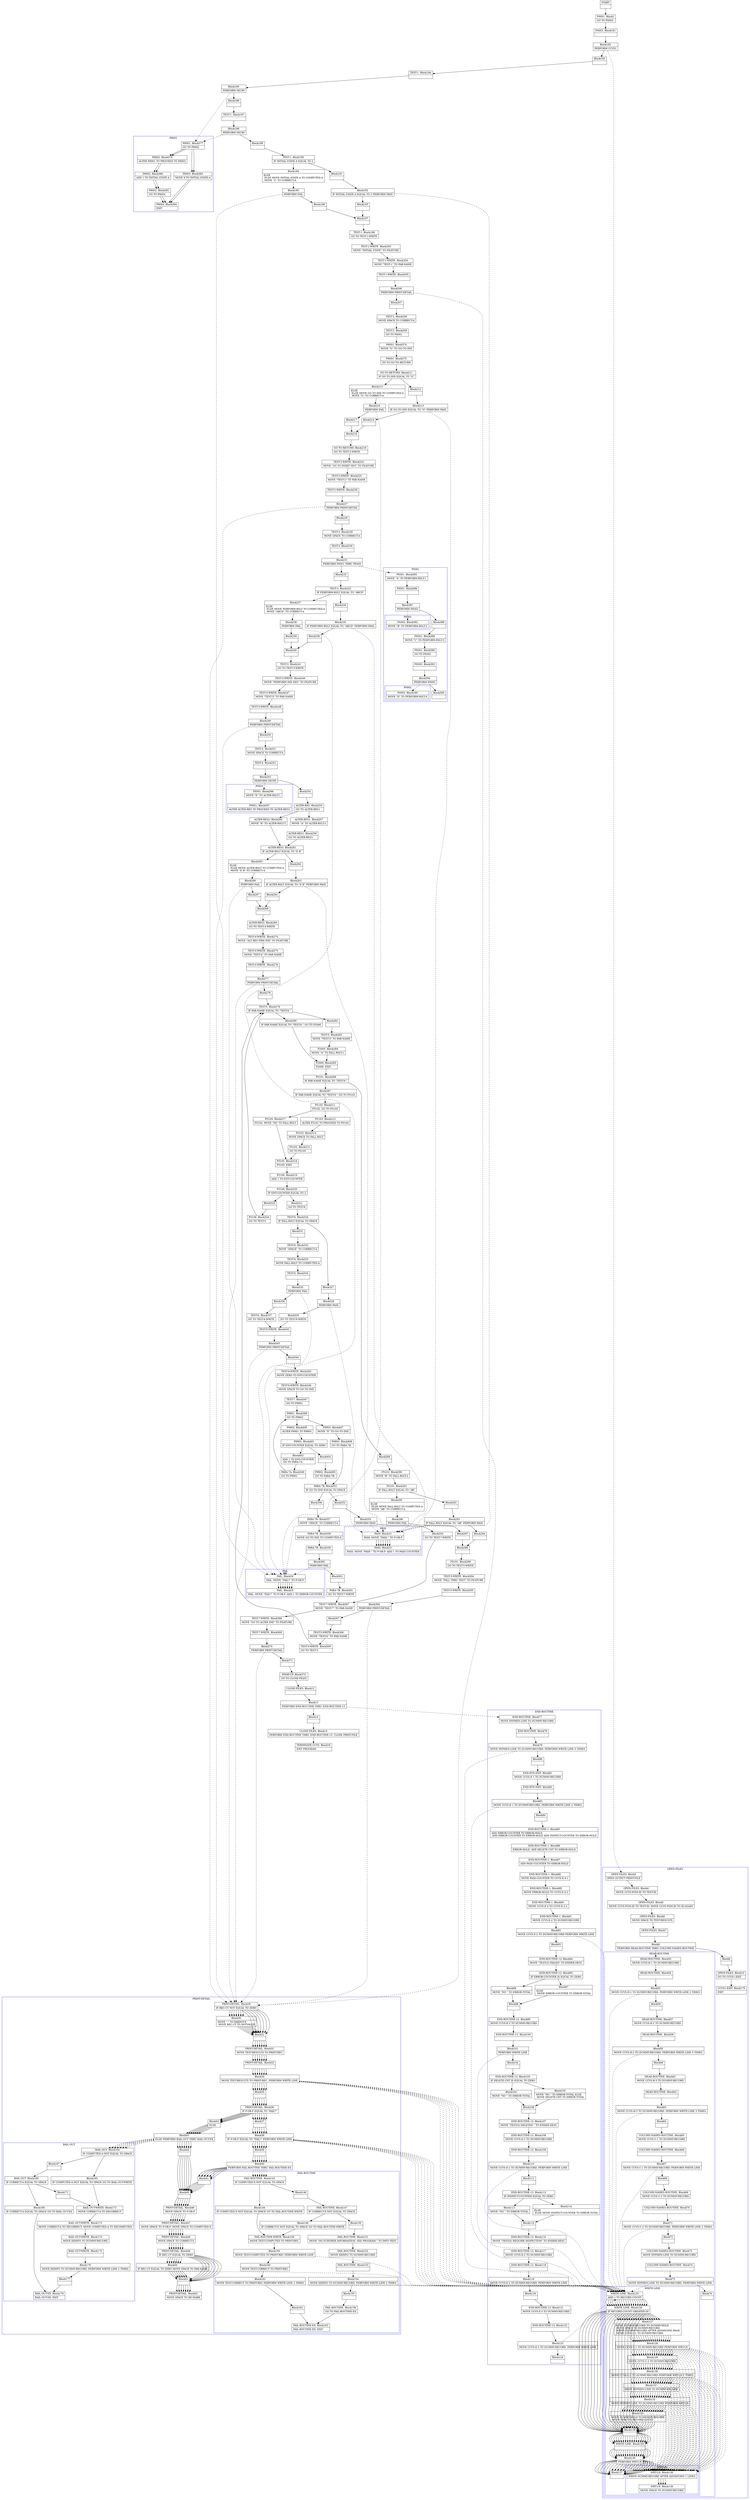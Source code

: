 digraph Cfg {
compound=true;
node [
shape = "record"
]

edge [
arrowtail = "empty"
]
Block0 [
label = "{START|}"
]
Block1 [
label = "{P0001. Block1|    GO TO P0003\l}"
]
Block181 [
label = "{P0003. Block181|}"
]
Block182 [
label = "{Block182|    PERFORM  CCVS1\l}"
]
subgraph cluster_29{
color = blue;
label = "OPEN-FILES";
Block3 [
label = "{OPEN-FILES. Block3|    OPEN     OUTPUT PRINT-FILE\l}"
]
Block4 [
label = "{OPEN-FILES. Block4|    MOVE CCVS-PGM-ID TO TEST-ID\l}"
]
Block5 [
label = "{OPEN-FILES. Block5|    MOVE CCVS-PGM-ID TO TEST-ID. MOVE CCVS-PGM-ID TO ID-AGAIN\l}"
]
Block6 [
label = "{OPEN-FILES. Block6|    MOVE    SPACE TO TEST-RESULTS\l}"
]
Block7 [
label = "{OPEN-FILES. Block7|}"
]
Block8 [
label = "{Block8|    PERFORM  HEAD-ROUTINE THRU COLUMN-NAMES-ROUTINE\l}"
]
subgraph cluster_1{
color = blue;
label = "HEAD-ROUTINE";
Block53 [
label = "{HEAD-ROUTINE. Block53|    MOVE CCVS-H-1 TO DUMMY-RECORD\l}"
]
Block54 [
label = "{HEAD-ROUTINE. Block54|}"
]
Block55 [
label = "{Block55|    MOVE CCVS-H-1 TO DUMMY-RECORD. PERFORM WRITE-LINE 2 TIMES\l}"
]
subgraph cluster_7{
color = blue;
label = "WRITE-LINE";
Block125 [
label = "{WRITE-LINE. Block125|    ADD 1 TO RECORD-COUNT\l}"
]
Block126 [
label = "{WRITE-LINE. Block126|    IF RECORD-COUNT GREATER 50\l}"
]
Block127 [
label = "{Block127|        MOVE DUMMY-RECORD TO DUMMY-HOLD\l        MOVE SPACE TO DUMMY-RECORD\l        WRITE DUMMY-RECORD AFTER ADVANCING PAGE\l        MOVE CCVS-C-1 TO DUMMY-RECORD\l}"
]
Block128 [
label = "{Block128|        MOVE CCVS-C-1 TO DUMMY-RECORD PERFORM WRT-LN\l}"
]
subgraph cluster_20{
color = blue;
label = "WRT-LN";
Block138 [
label = "{WRT-LN. Block138|    WRITE    DUMMY-RECORD AFTER ADVANCING 1 LINES\l}"
]
Block139 [
label = "{WRT-LN. Block139|    MOVE SPACE TO DUMMY-RECORD\l}"
]
Block138 -> Block139

}
Block128 -> Block138 [style=dashed]

Block129 [
label = "{Block129|        MOVE CCVS-C-2 TO DUMMY-RECORD\l}"
]
Block130 [
label = "{Block130|        MOVE CCVS-C-2 TO DUMMY-RECORD PERFORM WRT-LN 2 TIMES\l}"
]
subgraph cluster_21{
color = blue;
label = "WRT-LN";
Block138 [
label = "{WRT-LN. Block138|    WRITE    DUMMY-RECORD AFTER ADVANCING 1 LINES\l}"
]
Block139 [
label = "{WRT-LN. Block139|    MOVE SPACE TO DUMMY-RECORD\l}"
]
Block138 -> Block139

}
Block130 -> Block138 [style=dashed]

Block131 [
label = "{Block131|        MOVE HYPHEN-LINE TO DUMMY-RECORD\l}"
]
Block132 [
label = "{Block132|        MOVE HYPHEN-LINE TO DUMMY-RECORD PERFORM WRT-LN\l}"
]
subgraph cluster_22{
color = blue;
label = "WRT-LN";
Block138 [
label = "{WRT-LN. Block138|    WRITE    DUMMY-RECORD AFTER ADVANCING 1 LINES\l}"
]
Block139 [
label = "{WRT-LN. Block139|    MOVE SPACE TO DUMMY-RECORD\l}"
]
Block138 -> Block139

}
Block132 -> Block138 [style=dashed]

Block133 [
label = "{Block133|        MOVE DUMMY-HOLD TO DUMMY-RECORD\l        MOVE ZERO TO RECORD-COUNT\l}"
]
Block134 [
label = "{Block134|}"
]
Block135 [
label = "{WRITE-LINE. Block135|}"
]
Block136 [
label = "{Block136|    PERFORM WRT-LN\l}"
]
subgraph cluster_23{
color = blue;
label = "WRT-LN";
Block138 [
label = "{WRT-LN. Block138|    WRITE    DUMMY-RECORD AFTER ADVANCING 1 LINES\l}"
]
Block139 [
label = "{WRT-LN. Block139|    MOVE SPACE TO DUMMY-RECORD\l}"
]
Block138 -> Block139

}
Block136 -> Block138 [style=dashed]

Block137 [
label = "{Block137|}"
]
Block125 -> Block126
Block126 -> Block127
Block126 -> Block134
Block127 -> Block128
Block128 -> Block129
Block129 -> Block130
Block130 -> Block131
Block131 -> Block132
Block132 -> Block133
Block133 -> Block134
Block134 -> Block135
Block135 -> Block136
Block136 -> Block137

}
Block55 -> Block125 [style=dashed]

Block56 [
label = "{Block56|}"
]
Block57 [
label = "{HEAD-ROUTINE. Block57|    MOVE CCVS-H-2 TO DUMMY-RECORD\l}"
]
Block58 [
label = "{HEAD-ROUTINE. Block58|}"
]
Block59 [
label = "{Block59|    MOVE CCVS-H-2 TO DUMMY-RECORD. PERFORM WRITE-LINE 5 TIMES\l}"
]
subgraph cluster_8{
color = blue;
label = "WRITE-LINE";
Block125 [
label = "{WRITE-LINE. Block125|    ADD 1 TO RECORD-COUNT\l}"
]
Block126 [
label = "{WRITE-LINE. Block126|    IF RECORD-COUNT GREATER 50\l}"
]
Block127 [
label = "{Block127|        MOVE DUMMY-RECORD TO DUMMY-HOLD\l        MOVE SPACE TO DUMMY-RECORD\l        WRITE DUMMY-RECORD AFTER ADVANCING PAGE\l        MOVE CCVS-C-1 TO DUMMY-RECORD\l}"
]
Block128 [
label = "{Block128|        MOVE CCVS-C-1 TO DUMMY-RECORD PERFORM WRT-LN\l}"
]
Block128 -> Block138 [style=dashed]

Block129 [
label = "{Block129|        MOVE CCVS-C-2 TO DUMMY-RECORD\l}"
]
Block130 [
label = "{Block130|        MOVE CCVS-C-2 TO DUMMY-RECORD PERFORM WRT-LN 2 TIMES\l}"
]
Block130 -> Block138 [style=dashed]

Block131 [
label = "{Block131|        MOVE HYPHEN-LINE TO DUMMY-RECORD\l}"
]
Block132 [
label = "{Block132|        MOVE HYPHEN-LINE TO DUMMY-RECORD PERFORM WRT-LN\l}"
]
Block132 -> Block138 [style=dashed]

Block133 [
label = "{Block133|        MOVE DUMMY-HOLD TO DUMMY-RECORD\l        MOVE ZERO TO RECORD-COUNT\l}"
]
Block134 [
label = "{Block134|}"
]
Block135 [
label = "{WRITE-LINE. Block135|}"
]
Block136 [
label = "{Block136|    PERFORM WRT-LN\l}"
]
Block136 -> Block138 [style=dashed]

Block137 [
label = "{Block137|}"
]
Block125 -> Block126
Block126 -> Block127
Block126 -> Block134
Block127 -> Block128
Block128 -> Block129
Block129 -> Block130
Block130 -> Block131
Block131 -> Block132
Block132 -> Block133
Block133 -> Block134
Block134 -> Block135
Block135 -> Block136
Block136 -> Block137

}
Block59 -> Block125 [style=dashed]

Block60 [
label = "{Block60|}"
]
Block61 [
label = "{HEAD-ROUTINE. Block61|    MOVE CCVS-H-3 TO DUMMY-RECORD\l}"
]
Block62 [
label = "{HEAD-ROUTINE. Block62|}"
]
Block63 [
label = "{Block63|    MOVE CCVS-H-3 TO DUMMY-RECORD. PERFORM WRITE-LINE 3 TIMES\l}"
]
subgraph cluster_9{
color = blue;
label = "WRITE-LINE";
Block125 [
label = "{WRITE-LINE. Block125|    ADD 1 TO RECORD-COUNT\l}"
]
Block126 [
label = "{WRITE-LINE. Block126|    IF RECORD-COUNT GREATER 50\l}"
]
Block127 [
label = "{Block127|        MOVE DUMMY-RECORD TO DUMMY-HOLD\l        MOVE SPACE TO DUMMY-RECORD\l        WRITE DUMMY-RECORD AFTER ADVANCING PAGE\l        MOVE CCVS-C-1 TO DUMMY-RECORD\l}"
]
Block128 [
label = "{Block128|        MOVE CCVS-C-1 TO DUMMY-RECORD PERFORM WRT-LN\l}"
]
Block128 -> Block138 [style=dashed]

Block129 [
label = "{Block129|        MOVE CCVS-C-2 TO DUMMY-RECORD\l}"
]
Block130 [
label = "{Block130|        MOVE CCVS-C-2 TO DUMMY-RECORD PERFORM WRT-LN 2 TIMES\l}"
]
Block130 -> Block138 [style=dashed]

Block131 [
label = "{Block131|        MOVE HYPHEN-LINE TO DUMMY-RECORD\l}"
]
Block132 [
label = "{Block132|        MOVE HYPHEN-LINE TO DUMMY-RECORD PERFORM WRT-LN\l}"
]
Block132 -> Block138 [style=dashed]

Block133 [
label = "{Block133|        MOVE DUMMY-HOLD TO DUMMY-RECORD\l        MOVE ZERO TO RECORD-COUNT\l}"
]
Block134 [
label = "{Block134|}"
]
Block135 [
label = "{WRITE-LINE. Block135|}"
]
Block136 [
label = "{Block136|    PERFORM WRT-LN\l}"
]
Block136 -> Block138 [style=dashed]

Block137 [
label = "{Block137|}"
]
Block125 -> Block126
Block126 -> Block127
Block126 -> Block134
Block127 -> Block128
Block128 -> Block129
Block129 -> Block130
Block130 -> Block131
Block131 -> Block132
Block132 -> Block133
Block133 -> Block134
Block134 -> Block135
Block135 -> Block136
Block136 -> Block137

}
Block63 -> Block125 [style=dashed]

Block64 [
label = "{Block64|}"
]
Block65 [
label = "{COLUMN-NAMES-ROUTINE. Block65|    MOVE CCVS-C-1 TO DUMMY-RECORD\l}"
]
Block66 [
label = "{COLUMN-NAMES-ROUTINE. Block66|}"
]
Block67 [
label = "{Block67|    MOVE CCVS-C-1 TO DUMMY-RECORD. PERFORM WRITE-LINE\l}"
]
subgraph cluster_10{
color = blue;
label = "WRITE-LINE";
Block125 [
label = "{WRITE-LINE. Block125|    ADD 1 TO RECORD-COUNT\l}"
]
Block126 [
label = "{WRITE-LINE. Block126|    IF RECORD-COUNT GREATER 50\l}"
]
Block127 [
label = "{Block127|        MOVE DUMMY-RECORD TO DUMMY-HOLD\l        MOVE SPACE TO DUMMY-RECORD\l        WRITE DUMMY-RECORD AFTER ADVANCING PAGE\l        MOVE CCVS-C-1 TO DUMMY-RECORD\l}"
]
Block128 [
label = "{Block128|        MOVE CCVS-C-1 TO DUMMY-RECORD PERFORM WRT-LN\l}"
]
Block128 -> Block138 [style=dashed]

Block129 [
label = "{Block129|        MOVE CCVS-C-2 TO DUMMY-RECORD\l}"
]
Block130 [
label = "{Block130|        MOVE CCVS-C-2 TO DUMMY-RECORD PERFORM WRT-LN 2 TIMES\l}"
]
Block130 -> Block138 [style=dashed]

Block131 [
label = "{Block131|        MOVE HYPHEN-LINE TO DUMMY-RECORD\l}"
]
Block132 [
label = "{Block132|        MOVE HYPHEN-LINE TO DUMMY-RECORD PERFORM WRT-LN\l}"
]
Block132 -> Block138 [style=dashed]

Block133 [
label = "{Block133|        MOVE DUMMY-HOLD TO DUMMY-RECORD\l        MOVE ZERO TO RECORD-COUNT\l}"
]
Block134 [
label = "{Block134|}"
]
Block135 [
label = "{WRITE-LINE. Block135|}"
]
Block136 [
label = "{Block136|    PERFORM WRT-LN\l}"
]
Block136 -> Block138 [style=dashed]

Block137 [
label = "{Block137|}"
]
Block125 -> Block126
Block126 -> Block127
Block126 -> Block134
Block127 -> Block128
Block128 -> Block129
Block129 -> Block130
Block130 -> Block131
Block131 -> Block132
Block132 -> Block133
Block133 -> Block134
Block134 -> Block135
Block135 -> Block136
Block136 -> Block137

}
Block67 -> Block125 [style=dashed]

Block68 [
label = "{Block68|}"
]
Block69 [
label = "{COLUMN-NAMES-ROUTINE. Block69|    MOVE CCVS-C-2 TO DUMMY-RECORD\l}"
]
Block70 [
label = "{COLUMN-NAMES-ROUTINE. Block70|}"
]
Block71 [
label = "{Block71|    MOVE CCVS-C-2 TO DUMMY-RECORD. PERFORM WRITE-LINE 2 TIMES\l}"
]
subgraph cluster_11{
color = blue;
label = "WRITE-LINE";
Block125 [
label = "{WRITE-LINE. Block125|    ADD 1 TO RECORD-COUNT\l}"
]
Block126 [
label = "{WRITE-LINE. Block126|    IF RECORD-COUNT GREATER 50\l}"
]
Block127 [
label = "{Block127|        MOVE DUMMY-RECORD TO DUMMY-HOLD\l        MOVE SPACE TO DUMMY-RECORD\l        WRITE DUMMY-RECORD AFTER ADVANCING PAGE\l        MOVE CCVS-C-1 TO DUMMY-RECORD\l}"
]
Block128 [
label = "{Block128|        MOVE CCVS-C-1 TO DUMMY-RECORD PERFORM WRT-LN\l}"
]
Block128 -> Block138 [style=dashed]

Block129 [
label = "{Block129|        MOVE CCVS-C-2 TO DUMMY-RECORD\l}"
]
Block130 [
label = "{Block130|        MOVE CCVS-C-2 TO DUMMY-RECORD PERFORM WRT-LN 2 TIMES\l}"
]
Block130 -> Block138 [style=dashed]

Block131 [
label = "{Block131|        MOVE HYPHEN-LINE TO DUMMY-RECORD\l}"
]
Block132 [
label = "{Block132|        MOVE HYPHEN-LINE TO DUMMY-RECORD PERFORM WRT-LN\l}"
]
Block132 -> Block138 [style=dashed]

Block133 [
label = "{Block133|        MOVE DUMMY-HOLD TO DUMMY-RECORD\l        MOVE ZERO TO RECORD-COUNT\l}"
]
Block134 [
label = "{Block134|}"
]
Block135 [
label = "{WRITE-LINE. Block135|}"
]
Block136 [
label = "{Block136|    PERFORM WRT-LN\l}"
]
Block136 -> Block138 [style=dashed]

Block137 [
label = "{Block137|}"
]
Block125 -> Block126
Block126 -> Block127
Block126 -> Block134
Block127 -> Block128
Block128 -> Block129
Block129 -> Block130
Block130 -> Block131
Block131 -> Block132
Block132 -> Block133
Block133 -> Block134
Block134 -> Block135
Block135 -> Block136
Block136 -> Block137

}
Block71 -> Block125 [style=dashed]

Block72 [
label = "{Block72|}"
]
Block73 [
label = "{COLUMN-NAMES-ROUTINE. Block73|    MOVE HYPHEN-LINE TO DUMMY-RECORD\l}"
]
Block74 [
label = "{COLUMN-NAMES-ROUTINE. Block74|}"
]
Block75 [
label = "{Block75|    MOVE HYPHEN-LINE TO DUMMY-RECORD. PERFORM WRITE-LINE\l}"
]
subgraph cluster_12{
color = blue;
label = "WRITE-LINE";
Block125 [
label = "{WRITE-LINE. Block125|    ADD 1 TO RECORD-COUNT\l}"
]
Block126 [
label = "{WRITE-LINE. Block126|    IF RECORD-COUNT GREATER 50\l}"
]
Block127 [
label = "{Block127|        MOVE DUMMY-RECORD TO DUMMY-HOLD\l        MOVE SPACE TO DUMMY-RECORD\l        WRITE DUMMY-RECORD AFTER ADVANCING PAGE\l        MOVE CCVS-C-1 TO DUMMY-RECORD\l}"
]
Block128 [
label = "{Block128|        MOVE CCVS-C-1 TO DUMMY-RECORD PERFORM WRT-LN\l}"
]
Block128 -> Block138 [style=dashed]

Block129 [
label = "{Block129|        MOVE CCVS-C-2 TO DUMMY-RECORD\l}"
]
Block130 [
label = "{Block130|        MOVE CCVS-C-2 TO DUMMY-RECORD PERFORM WRT-LN 2 TIMES\l}"
]
Block130 -> Block138 [style=dashed]

Block131 [
label = "{Block131|        MOVE HYPHEN-LINE TO DUMMY-RECORD\l}"
]
Block132 [
label = "{Block132|        MOVE HYPHEN-LINE TO DUMMY-RECORD PERFORM WRT-LN\l}"
]
Block132 -> Block138 [style=dashed]

Block133 [
label = "{Block133|        MOVE DUMMY-HOLD TO DUMMY-RECORD\l        MOVE ZERO TO RECORD-COUNT\l}"
]
Block134 [
label = "{Block134|}"
]
Block135 [
label = "{WRITE-LINE. Block135|}"
]
Block136 [
label = "{Block136|    PERFORM WRT-LN\l}"
]
Block136 -> Block138 [style=dashed]

Block137 [
label = "{Block137|}"
]
Block125 -> Block126
Block126 -> Block127
Block126 -> Block134
Block127 -> Block128
Block128 -> Block129
Block129 -> Block130
Block130 -> Block131
Block131 -> Block132
Block132 -> Block133
Block133 -> Block134
Block134 -> Block135
Block135 -> Block136
Block136 -> Block137

}
Block75 -> Block125 [style=dashed]

Block76 [
label = "{Block76|}"
]
Block53 -> Block54
Block54 -> Block55
Block55 -> Block56
Block56 -> Block57
Block57 -> Block58
Block58 -> Block59
Block59 -> Block60
Block60 -> Block61
Block61 -> Block62
Block62 -> Block63
Block63 -> Block64
Block64 -> Block65
Block65 -> Block66
Block66 -> Block67
Block67 -> Block68
Block68 -> Block69
Block69 -> Block70
Block70 -> Block71
Block71 -> Block72
Block72 -> Block73
Block73 -> Block74
Block74 -> Block75
Block75 -> Block76

}
Block8 -> Block53 [style=dashed]

Block9 [
label = "{Block9|}"
]
Block10 [
label = "{OPEN-FILES. Block10|    GO TO CCVS1-EXIT\l}"
]
Block179 [
label = "{CCVS1-EXIT. Block179|    EXIT\l}"
]
Block3 -> Block4
Block4 -> Block5
Block5 -> Block6
Block6 -> Block7
Block7 -> Block8
Block8 -> Block9
Block9 -> Block10
Block10 -> Block179

}
Block182 -> Block3 [style=dashed]

Block183 [
label = "{Block183|}"
]
Block184 [
label = "{TEST-1. Block184|}"
]
Block185 [
label = "{Block185|    PERFORM SEC80\l}"
]
subgraph cluster_30{
color = blue;
label = "P8001";
Block377 [
label = "{P8001. Block377|    GO TO P8002\l}"
]
Block379 [
label = "{P8002. Block379|    ALTER P8001 TO PROCEED TO P8003\l}"
]
Block380 [
label = "{P8002. Block380|    ADD 1 TO INITIAL-STATE-A\l}"
]
Block381 [
label = "{P8002. Block381|    GO TO P8004\l}"
]
Block384 [
label = "{P8004. Block384|    EXIT\l}"
]
Block383 [
label = "{P8003. Block383|    MOVE 9 TO INITIAL-STATE-A\l}"
]
Block377 -> Block379
Block377 -> Block383
Block379 -> Block380
Block380 -> Block381
Block381 -> Block384
Block383 -> Block384

}
Block185 -> Block377 [style=dashed]

Block186 [
label = "{Block186|}"
]
Block187 [
label = "{TEST-1. Block187|}"
]
Block188 [
label = "{Block188|    PERFORM SEC80\l}"
]
subgraph cluster_31{
color = blue;
label = "P8001";
Block377 [
label = "{P8001. Block377|    GO TO P8002\l}"
]
Block379 [
label = "{P8002. Block379|    ALTER P8001 TO PROCEED TO P8003\l}"
]
Block380 [
label = "{P8002. Block380|    ADD 1 TO INITIAL-STATE-A\l}"
]
Block381 [
label = "{P8002. Block381|    GO TO P8004\l}"
]
Block384 [
label = "{P8004. Block384|    EXIT\l}"
]
Block383 [
label = "{P8003. Block383|    MOVE 9 TO INITIAL-STATE-A\l}"
]
Block377 -> Block379
Block377 -> Block383
Block379 -> Block380
Block380 -> Block381
Block381 -> Block384
Block383 -> Block384

}
Block188 -> Block377 [style=dashed]

Block189 [
label = "{Block189|}"
]
Block190 [
label = "{TEST-1. Block190|    IF INITIAL-STATE-A EQUAL TO 2\l}"
]
Block191 [
label = "{Block191|}"
]
Block192 [
label = "{Block192|    IF INITIAL-STATE-A EQUAL TO 2 PERFORM PASS\l}"
]
subgraph cluster_32{
color = blue;
label = "PASS";
Block22 [
label = "{PASS. Block22|PASS.  MOVE \"PASS \" TO P-OR-F\l}"
]
Block23 [
label = "{PASS. Block23|PASS.  MOVE \"PASS \" TO P-OR-F.  ADD 1 TO PASS-COUNTER\l}"
]
Block22 -> Block23

}
Block192 -> Block22 [style=dashed]

Block193 [
label = "{Block193|}"
]
Block197 [
label = "{Block197|}"
]
Block198 [
label = "{TEST-1. Block198|    GO TO TEST-1-WRITE\l}"
]
Block203 [
label = "{TEST-1-WRITE. Block203|    MOVE \"INITIAL STATE\" TO FEATURE\l}"
]
Block204 [
label = "{TEST-1-WRITE. Block204|    MOVE \"TEST-1\" TO PAR-NAME\l}"
]
Block205 [
label = "{TEST-1-WRITE. Block205|}"
]
Block206 [
label = "{Block206|    PERFORM PRINT-DETAIL\l}"
]
subgraph cluster_35{
color = blue;
label = "PRINT-DETAIL";
Block29 [
label = "{PRINT-DETAIL. Block29|    IF REC-CT NOT EQUAL TO ZERO\l}"
]
Block30 [
label = "{Block30|            MOVE \".\" TO PARDOT-X\l            MOVE REC-CT TO DOTVALUE\l}"
]
Block31 [
label = "{Block31|}"
]
Block32 [
label = "{PRINT-DETAIL. Block32|    MOVE     TEST-RESULTS TO PRINT-REC\l}"
]
Block33 [
label = "{PRINT-DETAIL. Block33|}"
]
Block34 [
label = "{Block34|    MOVE     TEST-RESULTS TO PRINT-REC. PERFORM WRITE-LINE\l}"
]
subgraph cluster_3{
color = blue;
label = "WRITE-LINE";
Block125 [
label = "{WRITE-LINE. Block125|    ADD 1 TO RECORD-COUNT\l}"
]
Block126 [
label = "{WRITE-LINE. Block126|    IF RECORD-COUNT GREATER 50\l}"
]
Block127 [
label = "{Block127|        MOVE DUMMY-RECORD TO DUMMY-HOLD\l        MOVE SPACE TO DUMMY-RECORD\l        WRITE DUMMY-RECORD AFTER ADVANCING PAGE\l        MOVE CCVS-C-1 TO DUMMY-RECORD\l}"
]
Block128 [
label = "{Block128|        MOVE CCVS-C-1 TO DUMMY-RECORD PERFORM WRT-LN\l}"
]
Block128 -> Block138 [style=dashed]

Block129 [
label = "{Block129|        MOVE CCVS-C-2 TO DUMMY-RECORD\l}"
]
Block130 [
label = "{Block130|        MOVE CCVS-C-2 TO DUMMY-RECORD PERFORM WRT-LN 2 TIMES\l}"
]
Block130 -> Block138 [style=dashed]

Block131 [
label = "{Block131|        MOVE HYPHEN-LINE TO DUMMY-RECORD\l}"
]
Block132 [
label = "{Block132|        MOVE HYPHEN-LINE TO DUMMY-RECORD PERFORM WRT-LN\l}"
]
Block132 -> Block138 [style=dashed]

Block133 [
label = "{Block133|        MOVE DUMMY-HOLD TO DUMMY-RECORD\l        MOVE ZERO TO RECORD-COUNT\l}"
]
Block134 [
label = "{Block134|}"
]
Block135 [
label = "{WRITE-LINE. Block135|}"
]
Block136 [
label = "{Block136|    PERFORM WRT-LN\l}"
]
Block136 -> Block138 [style=dashed]

Block137 [
label = "{Block137|}"
]
Block125 -> Block126
Block126 -> Block127
Block126 -> Block134
Block127 -> Block128
Block128 -> Block129
Block129 -> Block130
Block130 -> Block131
Block131 -> Block132
Block132 -> Block133
Block133 -> Block134
Block134 -> Block135
Block135 -> Block136
Block136 -> Block137

}
Block34 -> Block125 [style=dashed]

Block35 [
label = "{Block35|}"
]
Block36 [
label = "{PRINT-DETAIL. Block36|    IF P-OR-F EQUAL TO \"FAIL*\"\l}"
]
Block37 [
label = "{Block37|}"
]
Block38 [
label = "{Block38|    IF P-OR-F EQUAL TO \"FAIL*\"  PERFORM WRITE-LINE\l}"
]
subgraph cluster_4{
color = blue;
label = "WRITE-LINE";
Block125 [
label = "{WRITE-LINE. Block125|    ADD 1 TO RECORD-COUNT\l}"
]
Block126 [
label = "{WRITE-LINE. Block126|    IF RECORD-COUNT GREATER 50\l}"
]
Block127 [
label = "{Block127|        MOVE DUMMY-RECORD TO DUMMY-HOLD\l        MOVE SPACE TO DUMMY-RECORD\l        WRITE DUMMY-RECORD AFTER ADVANCING PAGE\l        MOVE CCVS-C-1 TO DUMMY-RECORD\l}"
]
Block128 [
label = "{Block128|        MOVE CCVS-C-1 TO DUMMY-RECORD PERFORM WRT-LN\l}"
]
Block128 -> Block138 [style=dashed]

Block129 [
label = "{Block129|        MOVE CCVS-C-2 TO DUMMY-RECORD\l}"
]
Block130 [
label = "{Block130|        MOVE CCVS-C-2 TO DUMMY-RECORD PERFORM WRT-LN 2 TIMES\l}"
]
Block130 -> Block138 [style=dashed]

Block131 [
label = "{Block131|        MOVE HYPHEN-LINE TO DUMMY-RECORD\l}"
]
Block132 [
label = "{Block132|        MOVE HYPHEN-LINE TO DUMMY-RECORD PERFORM WRT-LN\l}"
]
Block132 -> Block138 [style=dashed]

Block133 [
label = "{Block133|        MOVE DUMMY-HOLD TO DUMMY-RECORD\l        MOVE ZERO TO RECORD-COUNT\l}"
]
Block134 [
label = "{Block134|}"
]
Block135 [
label = "{WRITE-LINE. Block135|}"
]
Block136 [
label = "{Block136|    PERFORM WRT-LN\l}"
]
Block136 -> Block138 [style=dashed]

Block137 [
label = "{Block137|}"
]
Block125 -> Block126
Block126 -> Block127
Block126 -> Block134
Block127 -> Block128
Block128 -> Block129
Block129 -> Block130
Block130 -> Block131
Block131 -> Block132
Block132 -> Block133
Block133 -> Block134
Block134 -> Block135
Block135 -> Block136
Block136 -> Block137

}
Block38 -> Block125 [style=dashed]

Block39 [
label = "{Block39|}"
]
Block40 [
label = "{Block40|       PERFORM FAIL-ROUTINE THRU FAIL-ROUTINE-EX\l}"
]
subgraph cluster_5{
color = blue;
label = "FAIL-ROUTINE";
Block143 [
label = "{FAIL-ROUTINE. Block143|    IF COMPUTED-X NOT EQUAL TO SPACE\l}"
]
Block144 [
label = "{Block144|    IF COMPUTED-X NOT EQUAL TO SPACE GO TO FAIL-ROUTINE-WRITE\l}"
]
Block158 [
label = "{FAIL-ROUTINE-WRITE. Block158|    MOVE TEST-COMPUTED TO PRINT-REC\l}"
]
Block159 [
label = "{Block159|    MOVE TEST-COMPUTED TO PRINT-REC PERFORM WRITE-LINE\l}"
]
subgraph cluster_26{
color = blue;
label = "WRITE-LINE";
Block125 [
label = "{WRITE-LINE. Block125|    ADD 1 TO RECORD-COUNT\l}"
]
Block126 [
label = "{WRITE-LINE. Block126|    IF RECORD-COUNT GREATER 50\l}"
]
Block127 [
label = "{Block127|        MOVE DUMMY-RECORD TO DUMMY-HOLD\l        MOVE SPACE TO DUMMY-RECORD\l        WRITE DUMMY-RECORD AFTER ADVANCING PAGE\l        MOVE CCVS-C-1 TO DUMMY-RECORD\l}"
]
Block128 [
label = "{Block128|        MOVE CCVS-C-1 TO DUMMY-RECORD PERFORM WRT-LN\l}"
]
Block128 -> Block138 [style=dashed]

Block129 [
label = "{Block129|        MOVE CCVS-C-2 TO DUMMY-RECORD\l}"
]
Block130 [
label = "{Block130|        MOVE CCVS-C-2 TO DUMMY-RECORD PERFORM WRT-LN 2 TIMES\l}"
]
Block130 -> Block138 [style=dashed]

Block131 [
label = "{Block131|        MOVE HYPHEN-LINE TO DUMMY-RECORD\l}"
]
Block132 [
label = "{Block132|        MOVE HYPHEN-LINE TO DUMMY-RECORD PERFORM WRT-LN\l}"
]
Block132 -> Block138 [style=dashed]

Block133 [
label = "{Block133|        MOVE DUMMY-HOLD TO DUMMY-RECORD\l        MOVE ZERO TO RECORD-COUNT\l}"
]
Block134 [
label = "{Block134|}"
]
Block135 [
label = "{WRITE-LINE. Block135|}"
]
Block136 [
label = "{Block136|    PERFORM WRT-LN\l}"
]
Block136 -> Block138 [style=dashed]

Block137 [
label = "{Block137|}"
]
Block125 -> Block126
Block126 -> Block127
Block126 -> Block134
Block127 -> Block128
Block128 -> Block129
Block129 -> Block130
Block130 -> Block131
Block131 -> Block132
Block132 -> Block133
Block133 -> Block134
Block134 -> Block135
Block135 -> Block136
Block136 -> Block137

}
Block159 -> Block125 [style=dashed]

Block160 [
label = "{Block160|    MOVE TEST-CORRECT TO PRINT-REC\l}"
]
Block161 [
label = "{Block161|    MOVE TEST-CORRECT TO PRINT-REC PERFORM WRITE-LINE 2 TIMES\l}"
]
subgraph cluster_27{
color = blue;
label = "WRITE-LINE";
Block125 [
label = "{WRITE-LINE. Block125|    ADD 1 TO RECORD-COUNT\l}"
]
Block126 [
label = "{WRITE-LINE. Block126|    IF RECORD-COUNT GREATER 50\l}"
]
Block127 [
label = "{Block127|        MOVE DUMMY-RECORD TO DUMMY-HOLD\l        MOVE SPACE TO DUMMY-RECORD\l        WRITE DUMMY-RECORD AFTER ADVANCING PAGE\l        MOVE CCVS-C-1 TO DUMMY-RECORD\l}"
]
Block128 [
label = "{Block128|        MOVE CCVS-C-1 TO DUMMY-RECORD PERFORM WRT-LN\l}"
]
Block128 -> Block138 [style=dashed]

Block129 [
label = "{Block129|        MOVE CCVS-C-2 TO DUMMY-RECORD\l}"
]
Block130 [
label = "{Block130|        MOVE CCVS-C-2 TO DUMMY-RECORD PERFORM WRT-LN 2 TIMES\l}"
]
Block130 -> Block138 [style=dashed]

Block131 [
label = "{Block131|        MOVE HYPHEN-LINE TO DUMMY-RECORD\l}"
]
Block132 [
label = "{Block132|        MOVE HYPHEN-LINE TO DUMMY-RECORD PERFORM WRT-LN\l}"
]
Block132 -> Block138 [style=dashed]

Block133 [
label = "{Block133|        MOVE DUMMY-HOLD TO DUMMY-RECORD\l        MOVE ZERO TO RECORD-COUNT\l}"
]
Block134 [
label = "{Block134|}"
]
Block135 [
label = "{WRITE-LINE. Block135|}"
]
Block136 [
label = "{Block136|    PERFORM WRT-LN\l}"
]
Block136 -> Block138 [style=dashed]

Block137 [
label = "{Block137|}"
]
Block125 -> Block126
Block126 -> Block127
Block126 -> Block134
Block127 -> Block128
Block128 -> Block129
Block129 -> Block130
Block130 -> Block131
Block131 -> Block132
Block132 -> Block133
Block133 -> Block134
Block134 -> Block135
Block135 -> Block136
Block136 -> Block137

}
Block161 -> Block125 [style=dashed]

Block162 [
label = "{Block162|}"
]
Block163 [
label = "{FAIL-ROUTINE-EX. Block163|FAIL-ROUTINE-EX. EXIT\l}"
]
Block146 [
label = "{Block146|}"
]
Block147 [
label = "{FAIL-ROUTINE. Block147|    IF CORRECT-X NOT EQUAL TO SPACE\l}"
]
Block148 [
label = "{Block148|    IF CORRECT-X NOT EQUAL TO SPACE GO TO FAIL-ROUTINE-WRITE\l}"
]
Block150 [
label = "{Block150|}"
]
Block151 [
label = "{FAIL-ROUTINE. Block151|    MOVE \"NO FURTHER INFORMATION, SEE PROGRAM.\" TO INFO-TEXT\l}"
]
Block152 [
label = "{FAIL-ROUTINE. Block152|    MOVE XXINFO TO DUMMY-RECORD\l}"
]
Block153 [
label = "{FAIL-ROUTINE. Block153|}"
]
Block154 [
label = "{Block154|    MOVE XXINFO TO DUMMY-RECORD. PERFORM WRITE-LINE 2 TIMES\l}"
]
subgraph cluster_25{
color = blue;
label = "WRITE-LINE";
Block125 [
label = "{WRITE-LINE. Block125|    ADD 1 TO RECORD-COUNT\l}"
]
Block126 [
label = "{WRITE-LINE. Block126|    IF RECORD-COUNT GREATER 50\l}"
]
Block127 [
label = "{Block127|        MOVE DUMMY-RECORD TO DUMMY-HOLD\l        MOVE SPACE TO DUMMY-RECORD\l        WRITE DUMMY-RECORD AFTER ADVANCING PAGE\l        MOVE CCVS-C-1 TO DUMMY-RECORD\l}"
]
Block128 [
label = "{Block128|        MOVE CCVS-C-1 TO DUMMY-RECORD PERFORM WRT-LN\l}"
]
Block128 -> Block138 [style=dashed]

Block129 [
label = "{Block129|        MOVE CCVS-C-2 TO DUMMY-RECORD\l}"
]
Block130 [
label = "{Block130|        MOVE CCVS-C-2 TO DUMMY-RECORD PERFORM WRT-LN 2 TIMES\l}"
]
Block130 -> Block138 [style=dashed]

Block131 [
label = "{Block131|        MOVE HYPHEN-LINE TO DUMMY-RECORD\l}"
]
Block132 [
label = "{Block132|        MOVE HYPHEN-LINE TO DUMMY-RECORD PERFORM WRT-LN\l}"
]
Block132 -> Block138 [style=dashed]

Block133 [
label = "{Block133|        MOVE DUMMY-HOLD TO DUMMY-RECORD\l        MOVE ZERO TO RECORD-COUNT\l}"
]
Block134 [
label = "{Block134|}"
]
Block135 [
label = "{WRITE-LINE. Block135|}"
]
Block136 [
label = "{Block136|    PERFORM WRT-LN\l}"
]
Block136 -> Block138 [style=dashed]

Block137 [
label = "{Block137|}"
]
Block125 -> Block126
Block126 -> Block127
Block126 -> Block134
Block127 -> Block128
Block128 -> Block129
Block129 -> Block130
Block130 -> Block131
Block131 -> Block132
Block132 -> Block133
Block133 -> Block134
Block134 -> Block135
Block135 -> Block136
Block136 -> Block137

}
Block154 -> Block125 [style=dashed]

Block155 [
label = "{Block155|}"
]
Block156 [
label = "{FAIL-ROUTINE. Block156|    GO TO FAIL-ROUTINE-EX\l}"
]
Block143 -> Block144
Block143 -> Block146
Block144 -> Block158
Block158 -> Block159
Block159 -> Block160
Block160 -> Block161
Block161 -> Block162
Block162 -> Block163
Block146 -> Block147
Block147 -> Block148
Block147 -> Block150
Block148 -> Block158
Block150 -> Block151
Block151 -> Block152
Block152 -> Block153
Block153 -> Block154
Block154 -> Block155
Block155 -> Block156
Block156 -> Block163

}
Block40 -> Block143 [style=dashed]

Block41 [
label = "{Block41|}"
]
Block45 [
label = "{Block45|}"
]
Block46 [
label = "{PRINT-DETAIL. Block46|    MOVE SPACE TO P-OR-F\l}"
]
Block47 [
label = "{PRINT-DETAIL. Block47|    MOVE SPACE TO P-OR-F. MOVE SPACE TO COMPUTED-X\l}"
]
Block48 [
label = "{PRINT-DETAIL. Block48|    MOVE SPACE TO CORRECT-X\l}"
]
Block49 [
label = "{PRINT-DETAIL. Block49|    IF     REC-CT EQUAL TO ZERO\l}"
]
Block50 [
label = "{Block50|    IF     REC-CT EQUAL TO ZERO  MOVE SPACE TO PAR-NAME\l}"
]
Block51 [
label = "{Block51|}"
]
Block52 [
label = "{PRINT-DETAIL. Block52|    MOVE     SPACE TO RE-MARK\l}"
]
Block42 [
label = "{Block42|         ELSE\l}"
]
Block43 [
label = "{Block43|         ELSE PERFORM BAIL-OUT THRU BAIL-OUT-EX\l}"
]
subgraph cluster_6{
color = blue;
label = "BAIL-OUT";
Block164 [
label = "{BAIL-OUT. Block164|    IF COMPUTED-A NOT EQUAL TO SPACE\l}"
]
Block165 [
label = "{Block165|    IF COMPUTED-A NOT EQUAL TO SPACE GO TO BAIL-OUT-WRITE\l}"
]
Block172 [
label = "{BAIL-OUT-WRITE. Block172|    MOVE CORRECT-A TO XXCORRECT\l}"
]
Block173 [
label = "{BAIL-OUT-WRITE. Block173|    MOVE CORRECT-A TO XXCORRECT. MOVE COMPUTED-A TO XXCOMPUTED\l}"
]
Block174 [
label = "{BAIL-OUT-WRITE. Block174|    MOVE XXINFO TO DUMMY-RECORD\l}"
]
Block175 [
label = "{BAIL-OUT-WRITE. Block175|}"
]
Block176 [
label = "{Block176|    MOVE XXINFO TO DUMMY-RECORD. PERFORM WRITE-LINE 2 TIMES\l}"
]
subgraph cluster_28{
color = blue;
label = "WRITE-LINE";
Block125 [
label = "{WRITE-LINE. Block125|    ADD 1 TO RECORD-COUNT\l}"
]
Block126 [
label = "{WRITE-LINE. Block126|    IF RECORD-COUNT GREATER 50\l}"
]
Block127 [
label = "{Block127|        MOVE DUMMY-RECORD TO DUMMY-HOLD\l        MOVE SPACE TO DUMMY-RECORD\l        WRITE DUMMY-RECORD AFTER ADVANCING PAGE\l        MOVE CCVS-C-1 TO DUMMY-RECORD\l}"
]
Block128 [
label = "{Block128|        MOVE CCVS-C-1 TO DUMMY-RECORD PERFORM WRT-LN\l}"
]
Block128 -> Block138 [style=dashed]

Block129 [
label = "{Block129|        MOVE CCVS-C-2 TO DUMMY-RECORD\l}"
]
Block130 [
label = "{Block130|        MOVE CCVS-C-2 TO DUMMY-RECORD PERFORM WRT-LN 2 TIMES\l}"
]
Block130 -> Block138 [style=dashed]

Block131 [
label = "{Block131|        MOVE HYPHEN-LINE TO DUMMY-RECORD\l}"
]
Block132 [
label = "{Block132|        MOVE HYPHEN-LINE TO DUMMY-RECORD PERFORM WRT-LN\l}"
]
Block132 -> Block138 [style=dashed]

Block133 [
label = "{Block133|        MOVE DUMMY-HOLD TO DUMMY-RECORD\l        MOVE ZERO TO RECORD-COUNT\l}"
]
Block134 [
label = "{Block134|}"
]
Block135 [
label = "{WRITE-LINE. Block135|}"
]
Block136 [
label = "{Block136|    PERFORM WRT-LN\l}"
]
Block136 -> Block138 [style=dashed]

Block137 [
label = "{Block137|}"
]
Block125 -> Block126
Block126 -> Block127
Block126 -> Block134
Block127 -> Block128
Block128 -> Block129
Block129 -> Block130
Block130 -> Block131
Block131 -> Block132
Block132 -> Block133
Block133 -> Block134
Block134 -> Block135
Block135 -> Block136
Block136 -> Block137

}
Block176 -> Block125 [style=dashed]

Block177 [
label = "{Block177|}"
]
Block178 [
label = "{BAIL-OUT-EX. Block178|BAIL-OUT-EX. EXIT\l}"
]
Block167 [
label = "{Block167|}"
]
Block168 [
label = "{BAIL-OUT. Block168|    IF CORRECT-A EQUAL TO SPACE\l}"
]
Block169 [
label = "{Block169|    IF CORRECT-A EQUAL TO SPACE GO TO BAIL-OUT-EX\l}"
]
Block171 [
label = "{Block171|}"
]
Block164 -> Block165
Block164 -> Block167
Block165 -> Block172
Block172 -> Block173
Block173 -> Block174
Block174 -> Block175
Block175 -> Block176
Block176 -> Block177
Block177 -> Block178
Block167 -> Block168
Block168 -> Block169
Block168 -> Block171
Block169 -> Block178
Block171 -> Block172

}
Block43 -> Block164 [style=dashed]

Block44 [
label = "{Block44|}"
]
Block29 -> Block30
Block29 -> Block31
Block30 -> Block31
Block31 -> Block32
Block32 -> Block33
Block33 -> Block34
Block34 -> Block35
Block35 -> Block36
Block36 -> Block37
Block36 -> Block42
Block37 -> Block38
Block38 -> Block39
Block39 -> Block40
Block40 -> Block41
Block41 -> Block45
Block45 -> Block46
Block46 -> Block47
Block47 -> Block48
Block48 -> Block49
Block49 -> Block50
Block49 -> Block51
Block50 -> Block51
Block51 -> Block52
Block42 -> Block43
Block43 -> Block44
Block44 -> Block45

}
Block206 -> Block29 [style=dashed]

Block207 [
label = "{Block207|}"
]
Block208 [
label = "{TEST-2. Block208|    MOVE SPACE TO CORRECT-A\l}"
]
Block209 [
label = "{TEST-2. Block209|    GO TO P6001\l}"
]
Block374 [
label = "{P6001. Block374|    MOVE \"G\" TO GO-TO-IND\l}"
]
Block375 [
label = "{P6001. Block375|    GO TO GO-TO-RETURN\l}"
]
Block211 [
label = "{GO-TO-RETURN. Block211|    IF GO-TO-IND EQUAL TO \"G\"\l}"
]
Block212 [
label = "{Block212|}"
]
Block213 [
label = "{Block213|    IF GO-TO-IND EQUAL TO \"G\" PERFORM PASS\l}"
]
subgraph cluster_36{
color = blue;
label = "PASS";
Block22 [
label = "{PASS. Block22|PASS.  MOVE \"PASS \" TO P-OR-F\l}"
]
Block23 [
label = "{PASS. Block23|PASS.  MOVE \"PASS \" TO P-OR-F.  ADD 1 TO PASS-COUNTER\l}"
]
Block22 -> Block23

}
Block213 -> Block22 [style=dashed]

Block214 [
label = "{Block214|}"
]
Block218 [
label = "{Block218|}"
]
Block219 [
label = "{GO-TO-RETURN. Block219|    GO TO TEST-2-WRITE\l}"
]
Block224 [
label = "{TEST-2-WRITE. Block224|    MOVE \"GO TO INDEP SEG\" TO FEATURE\l}"
]
Block225 [
label = "{TEST-2-WRITE. Block225|    MOVE \"TEST-2\" TO PAR-NAME\l}"
]
Block226 [
label = "{TEST-2-WRITE. Block226|}"
]
Block227 [
label = "{Block227|    PERFORM PRINT-DETAIL\l}"
]
subgraph cluster_39{
color = blue;
label = "PRINT-DETAIL";
Block29 [
label = "{PRINT-DETAIL. Block29|    IF REC-CT NOT EQUAL TO ZERO\l}"
]
Block30 [
label = "{Block30|            MOVE \".\" TO PARDOT-X\l            MOVE REC-CT TO DOTVALUE\l}"
]
Block31 [
label = "{Block31|}"
]
Block32 [
label = "{PRINT-DETAIL. Block32|    MOVE     TEST-RESULTS TO PRINT-REC\l}"
]
Block33 [
label = "{PRINT-DETAIL. Block33|}"
]
Block34 [
label = "{Block34|    MOVE     TEST-RESULTS TO PRINT-REC. PERFORM WRITE-LINE\l}"
]
Block34 -> Block125 [style=dashed]

Block35 [
label = "{Block35|}"
]
Block36 [
label = "{PRINT-DETAIL. Block36|    IF P-OR-F EQUAL TO \"FAIL*\"\l}"
]
Block37 [
label = "{Block37|}"
]
Block38 [
label = "{Block38|    IF P-OR-F EQUAL TO \"FAIL*\"  PERFORM WRITE-LINE\l}"
]
Block38 -> Block125 [style=dashed]

Block39 [
label = "{Block39|}"
]
Block40 [
label = "{Block40|       PERFORM FAIL-ROUTINE THRU FAIL-ROUTINE-EX\l}"
]
Block40 -> Block143 [style=dashed]

Block41 [
label = "{Block41|}"
]
Block45 [
label = "{Block45|}"
]
Block46 [
label = "{PRINT-DETAIL. Block46|    MOVE SPACE TO P-OR-F\l}"
]
Block47 [
label = "{PRINT-DETAIL. Block47|    MOVE SPACE TO P-OR-F. MOVE SPACE TO COMPUTED-X\l}"
]
Block48 [
label = "{PRINT-DETAIL. Block48|    MOVE SPACE TO CORRECT-X\l}"
]
Block49 [
label = "{PRINT-DETAIL. Block49|    IF     REC-CT EQUAL TO ZERO\l}"
]
Block50 [
label = "{Block50|    IF     REC-CT EQUAL TO ZERO  MOVE SPACE TO PAR-NAME\l}"
]
Block51 [
label = "{Block51|}"
]
Block52 [
label = "{PRINT-DETAIL. Block52|    MOVE     SPACE TO RE-MARK\l}"
]
Block42 [
label = "{Block42|         ELSE\l}"
]
Block43 [
label = "{Block43|         ELSE PERFORM BAIL-OUT THRU BAIL-OUT-EX\l}"
]
Block43 -> Block164 [style=dashed]

Block44 [
label = "{Block44|}"
]
Block29 -> Block30
Block29 -> Block31
Block30 -> Block31
Block31 -> Block32
Block32 -> Block33
Block33 -> Block34
Block34 -> Block35
Block35 -> Block36
Block36 -> Block37
Block36 -> Block42
Block37 -> Block38
Block38 -> Block39
Block39 -> Block40
Block40 -> Block41
Block41 -> Block45
Block45 -> Block46
Block46 -> Block47
Block47 -> Block48
Block48 -> Block49
Block49 -> Block50
Block49 -> Block51
Block50 -> Block51
Block51 -> Block52
Block42 -> Block43
Block43 -> Block44
Block44 -> Block45

}
Block227 -> Block29 [style=dashed]

Block228 [
label = "{Block228|}"
]
Block229 [
label = "{TEST-3. Block229|    MOVE SPACE TO CORRECT-A\l}"
]
Block230 [
label = "{TEST-3. Block230|}"
]
Block231 [
label = "{Block231|    PERFORM P9301 THRU P9303\l}"
]
subgraph cluster_40{
color = blue;
label = "P9301";
Block385 [
label = "{P9301. Block385|    MOVE \"A\" TO PERFORM-RSLT-1\l}"
]
Block386 [
label = "{P9301. Block386|}"
]
Block387 [
label = "{Block387|    PERFORM P9302\l}"
]
subgraph cluster_62{
color = blue;
label = "P9302";
Block392 [
label = "{P9302. Block392|    MOVE \"B\" TO PERFORM-RSLT-2\l}"
]

}
Block387 -> Block392 [style=dashed]

Block388 [
label = "{Block388|}"
]
Block389 [
label = "{P9301. Block389|    MOVE \"C\" TO PERFORM-RSLT-3\l}"
]
Block390 [
label = "{P9301. Block390|    GO TO P9303\l}"
]
Block393 [
label = "{P9303. Block393|}"
]
Block394 [
label = "{Block394|    PERFORM P0002\l}"
]
subgraph cluster_63{
color = blue;
label = "P0002";
Block180 [
label = "{P0002. Block180|    MOVE \"D\" TO PERFORM-RSLT-4\l}"
]

}
Block394 -> Block180 [style=dashed]

Block395 [
label = "{Block395|}"
]
Block385 -> Block386
Block386 -> Block387
Block387 -> Block388
Block388 -> Block389
Block389 -> Block390
Block390 -> Block393
Block393 -> Block394
Block394 -> Block395

}
Block231 -> Block385 [style=dashed]

Block232 [
label = "{Block232|}"
]
Block233 [
label = "{TEST-3. Block233|    IF PERFORM-RSLT EQUAL TO \"ABCD\"\l}"
]
Block234 [
label = "{Block234|}"
]
Block235 [
label = "{Block235|    IF PERFORM-RSLT EQUAL TO \"ABCD\" PERFORM PASS\l}"
]
subgraph cluster_41{
color = blue;
label = "PASS";
Block22 [
label = "{PASS. Block22|PASS.  MOVE \"PASS \" TO P-OR-F\l}"
]
Block23 [
label = "{PASS. Block23|PASS.  MOVE \"PASS \" TO P-OR-F.  ADD 1 TO PASS-COUNTER\l}"
]
Block22 -> Block23

}
Block235 -> Block22 [style=dashed]

Block236 [
label = "{Block236|}"
]
Block240 [
label = "{Block240|}"
]
Block241 [
label = "{TEST-3. Block241|    GO TO TEST-3-WRITE\l}"
]
Block246 [
label = "{TEST-3-WRITE. Block246|    MOVE \"PERFORM IND SEG\" TO FEATURE\l}"
]
Block247 [
label = "{TEST-3-WRITE. Block247|    MOVE \"TEST-3\" TO PAR-NAME\l}"
]
Block248 [
label = "{TEST-3-WRITE. Block248|}"
]
Block249 [
label = "{Block249|    PERFORM PRINT-DETAIL\l}"
]
subgraph cluster_44{
color = blue;
label = "PRINT-DETAIL";
Block29 [
label = "{PRINT-DETAIL. Block29|    IF REC-CT NOT EQUAL TO ZERO\l}"
]
Block30 [
label = "{Block30|            MOVE \".\" TO PARDOT-X\l            MOVE REC-CT TO DOTVALUE\l}"
]
Block31 [
label = "{Block31|}"
]
Block32 [
label = "{PRINT-DETAIL. Block32|    MOVE     TEST-RESULTS TO PRINT-REC\l}"
]
Block33 [
label = "{PRINT-DETAIL. Block33|}"
]
Block34 [
label = "{Block34|    MOVE     TEST-RESULTS TO PRINT-REC. PERFORM WRITE-LINE\l}"
]
Block34 -> Block125 [style=dashed]

Block35 [
label = "{Block35|}"
]
Block36 [
label = "{PRINT-DETAIL. Block36|    IF P-OR-F EQUAL TO \"FAIL*\"\l}"
]
Block37 [
label = "{Block37|}"
]
Block38 [
label = "{Block38|    IF P-OR-F EQUAL TO \"FAIL*\"  PERFORM WRITE-LINE\l}"
]
Block38 -> Block125 [style=dashed]

Block39 [
label = "{Block39|}"
]
Block40 [
label = "{Block40|       PERFORM FAIL-ROUTINE THRU FAIL-ROUTINE-EX\l}"
]
Block40 -> Block143 [style=dashed]

Block41 [
label = "{Block41|}"
]
Block45 [
label = "{Block45|}"
]
Block46 [
label = "{PRINT-DETAIL. Block46|    MOVE SPACE TO P-OR-F\l}"
]
Block47 [
label = "{PRINT-DETAIL. Block47|    MOVE SPACE TO P-OR-F. MOVE SPACE TO COMPUTED-X\l}"
]
Block48 [
label = "{PRINT-DETAIL. Block48|    MOVE SPACE TO CORRECT-X\l}"
]
Block49 [
label = "{PRINT-DETAIL. Block49|    IF     REC-CT EQUAL TO ZERO\l}"
]
Block50 [
label = "{Block50|    IF     REC-CT EQUAL TO ZERO  MOVE SPACE TO PAR-NAME\l}"
]
Block51 [
label = "{Block51|}"
]
Block52 [
label = "{PRINT-DETAIL. Block52|    MOVE     SPACE TO RE-MARK\l}"
]
Block42 [
label = "{Block42|         ELSE\l}"
]
Block43 [
label = "{Block43|         ELSE PERFORM BAIL-OUT THRU BAIL-OUT-EX\l}"
]
Block43 -> Block164 [style=dashed]

Block44 [
label = "{Block44|}"
]
Block29 -> Block30
Block29 -> Block31
Block30 -> Block31
Block31 -> Block32
Block32 -> Block33
Block33 -> Block34
Block34 -> Block35
Block35 -> Block36
Block36 -> Block37
Block36 -> Block42
Block37 -> Block38
Block38 -> Block39
Block39 -> Block40
Block40 -> Block41
Block41 -> Block45
Block45 -> Block46
Block46 -> Block47
Block47 -> Block48
Block48 -> Block49
Block49 -> Block50
Block49 -> Block51
Block50 -> Block51
Block51 -> Block52
Block42 -> Block43
Block43 -> Block44
Block44 -> Block45

}
Block249 -> Block29 [style=dashed]

Block250 [
label = "{Block250|}"
]
Block251 [
label = "{TEST-4. Block251|    MOVE SPACE TO CORRECT-A\l}"
]
Block252 [
label = "{TEST-4. Block252|}"
]
Block253 [
label = "{Block253|    PERFORM SEC95\l}"
]
subgraph cluster_45{
color = blue;
label = "P9501";
Block396 [
label = "{P9501. Block396|    MOVE \"E\" TO ALTER-RSLT-1\l}"
]
Block397 [
label = "{P9501. Block397|    ALTER ALTER-RES TO PROCEED TO ALTER-RES2\l}"
]
Block396 -> Block397

}
Block253 -> Block396 [style=dashed]

Block254 [
label = "{Block254|}"
]
Block255 [
label = "{ALTER-RES. Block255|    GO TO ALTER-RES1\l}"
]
Block257 [
label = "{ALTER-RES1. Block257|    MOVE \"A\" TO ALTER-RSLT-2\l}"
]
Block258 [
label = "{ALTER-RES1. Block258|    GO TO ALTER-RES3\l}"
]
Block261 [
label = "{ALTER-RES3. Block261|    IF ALTER-RSLT EQUAL TO \"E B\"\l}"
]
Block262 [
label = "{Block262|}"
]
Block263 [
label = "{Block263|    IF ALTER-RSLT EQUAL TO \"E B\" PERFORM PASS\l}"
]
subgraph cluster_46{
color = blue;
label = "PASS";
Block22 [
label = "{PASS. Block22|PASS.  MOVE \"PASS \" TO P-OR-F\l}"
]
Block23 [
label = "{PASS. Block23|PASS.  MOVE \"PASS \" TO P-OR-F.  ADD 1 TO PASS-COUNTER\l}"
]
Block22 -> Block23

}
Block263 -> Block22 [style=dashed]

Block264 [
label = "{Block264|}"
]
Block268 [
label = "{Block268|}"
]
Block269 [
label = "{ALTER-RES3. Block269|    GO TO TEST-4-WRITE\l}"
]
Block274 [
label = "{TEST-4-WRITE. Block274|    MOVE \"ALT RES FRM IND\" TO FEATURE\l}"
]
Block275 [
label = "{TEST-4-WRITE. Block275|    MOVE \"TEST-4\" TO PAR-NAME\l}"
]
Block276 [
label = "{TEST-4-WRITE. Block276|}"
]
Block277 [
label = "{Block277|    PERFORM PRINT-DETAIL\l}"
]
subgraph cluster_49{
color = blue;
label = "PRINT-DETAIL";
Block29 [
label = "{PRINT-DETAIL. Block29|    IF REC-CT NOT EQUAL TO ZERO\l}"
]
Block30 [
label = "{Block30|            MOVE \".\" TO PARDOT-X\l            MOVE REC-CT TO DOTVALUE\l}"
]
Block31 [
label = "{Block31|}"
]
Block32 [
label = "{PRINT-DETAIL. Block32|    MOVE     TEST-RESULTS TO PRINT-REC\l}"
]
Block33 [
label = "{PRINT-DETAIL. Block33|}"
]
Block34 [
label = "{Block34|    MOVE     TEST-RESULTS TO PRINT-REC. PERFORM WRITE-LINE\l}"
]
Block34 -> Block125 [style=dashed]

Block35 [
label = "{Block35|}"
]
Block36 [
label = "{PRINT-DETAIL. Block36|    IF P-OR-F EQUAL TO \"FAIL*\"\l}"
]
Block37 [
label = "{Block37|}"
]
Block38 [
label = "{Block38|    IF P-OR-F EQUAL TO \"FAIL*\"  PERFORM WRITE-LINE\l}"
]
Block38 -> Block125 [style=dashed]

Block39 [
label = "{Block39|}"
]
Block40 [
label = "{Block40|       PERFORM FAIL-ROUTINE THRU FAIL-ROUTINE-EX\l}"
]
Block40 -> Block143 [style=dashed]

Block41 [
label = "{Block41|}"
]
Block45 [
label = "{Block45|}"
]
Block46 [
label = "{PRINT-DETAIL. Block46|    MOVE SPACE TO P-OR-F\l}"
]
Block47 [
label = "{PRINT-DETAIL. Block47|    MOVE SPACE TO P-OR-F. MOVE SPACE TO COMPUTED-X\l}"
]
Block48 [
label = "{PRINT-DETAIL. Block48|    MOVE SPACE TO CORRECT-X\l}"
]
Block49 [
label = "{PRINT-DETAIL. Block49|    IF     REC-CT EQUAL TO ZERO\l}"
]
Block50 [
label = "{Block50|    IF     REC-CT EQUAL TO ZERO  MOVE SPACE TO PAR-NAME\l}"
]
Block51 [
label = "{Block51|}"
]
Block52 [
label = "{PRINT-DETAIL. Block52|    MOVE     SPACE TO RE-MARK\l}"
]
Block42 [
label = "{Block42|         ELSE\l}"
]
Block43 [
label = "{Block43|         ELSE PERFORM BAIL-OUT THRU BAIL-OUT-EX\l}"
]
Block43 -> Block164 [style=dashed]

Block44 [
label = "{Block44|}"
]
Block29 -> Block30
Block29 -> Block31
Block30 -> Block31
Block31 -> Block32
Block32 -> Block33
Block33 -> Block34
Block34 -> Block35
Block35 -> Block36
Block36 -> Block37
Block36 -> Block42
Block37 -> Block38
Block38 -> Block39
Block39 -> Block40
Block40 -> Block41
Block41 -> Block45
Block45 -> Block46
Block46 -> Block47
Block47 -> Block48
Block48 -> Block49
Block49 -> Block50
Block49 -> Block51
Block50 -> Block51
Block51 -> Block52
Block42 -> Block43
Block43 -> Block44
Block44 -> Block45

}
Block277 -> Block29 [style=dashed]

Block278 [
label = "{Block278|}"
]
Block279 [
label = "{TEST-5. Block279|    IF PAR-NAME EQUAL TO \"TEST-6         \"\l}"
]
Block280 [
label = "{Block280|    IF PAR-NAME EQUAL TO \"TEST-6         \"  GO TO P2006\l}"
]
Block285 [
label = "{P2006. Block285|P2006.  EXIT\l}"
]
Block286 [
label = "{P5101. Block286|    IF PAR-NAME EQUAL TO \"TEST-6         \"\l}"
]
Block287 [
label = "{Block287|    IF PAR-NAME EQUAL TO \"TEST-6         \"  GO TO P5102\l}"
]
Block311 [
label = "{P5102. Block311|P5102.   GO TO P5103\l}"
]
Block313 [
label = "{P5103. Block313|    ALTER P5102 TO PROCEED TO P5104\l}"
]
Block314 [
label = "{P5103. Block314|    MOVE SPACE TO FALL-RSLT\l}"
]
Block315 [
label = "{P5103. Block315|    GO TO P5105\l}"
]
Block318 [
label = "{P5105. Block318|P5105.   EXIT\l}"
]
Block319 [
label = "{P5106. Block319|    ADD 1 TO ENT-COUNTER\l}"
]
Block320 [
label = "{P5106. Block320|    IF ENT-COUNTER EQUAL TO 2\l}"
]
Block321 [
label = "{Block321|        GO TO TEST-6\l}"
]
Block326 [
label = "{TEST-6. Block326|    IF FALL-RSLT EQUAL TO SPACE\l}"
]
Block327 [
label = "{Block327|}"
]
Block328 [
label = "{Block328|        PERFORM PASS\l}"
]
subgraph cluster_54{
color = blue;
label = "PASS";
Block22 [
label = "{PASS. Block22|PASS.  MOVE \"PASS \" TO P-OR-F\l}"
]
Block23 [
label = "{PASS. Block23|PASS.  MOVE \"PASS \" TO P-OR-F.  ADD 1 TO PASS-COUNTER\l}"
]
Block22 -> Block23

}
Block328 -> Block22 [style=dashed]

Block329 [
label = "{Block329|        GO TO TEST-6-WRITE\l}"
]
Block342 [
label = "{TEST-6-WRITE. Block342|}"
]
Block343 [
label = "{Block343|    PERFORM PRINT-DETAIL\l}"
]
subgraph cluster_57{
color = blue;
label = "PRINT-DETAIL";
Block29 [
label = "{PRINT-DETAIL. Block29|    IF REC-CT NOT EQUAL TO ZERO\l}"
]
Block30 [
label = "{Block30|            MOVE \".\" TO PARDOT-X\l            MOVE REC-CT TO DOTVALUE\l}"
]
Block31 [
label = "{Block31|}"
]
Block32 [
label = "{PRINT-DETAIL. Block32|    MOVE     TEST-RESULTS TO PRINT-REC\l}"
]
Block33 [
label = "{PRINT-DETAIL. Block33|}"
]
Block34 [
label = "{Block34|    MOVE     TEST-RESULTS TO PRINT-REC. PERFORM WRITE-LINE\l}"
]
Block34 -> Block125 [style=dashed]

Block35 [
label = "{Block35|}"
]
Block36 [
label = "{PRINT-DETAIL. Block36|    IF P-OR-F EQUAL TO \"FAIL*\"\l}"
]
Block37 [
label = "{Block37|}"
]
Block38 [
label = "{Block38|    IF P-OR-F EQUAL TO \"FAIL*\"  PERFORM WRITE-LINE\l}"
]
Block38 -> Block125 [style=dashed]

Block39 [
label = "{Block39|}"
]
Block40 [
label = "{Block40|       PERFORM FAIL-ROUTINE THRU FAIL-ROUTINE-EX\l}"
]
Block40 -> Block143 [style=dashed]

Block41 [
label = "{Block41|}"
]
Block45 [
label = "{Block45|}"
]
Block46 [
label = "{PRINT-DETAIL. Block46|    MOVE SPACE TO P-OR-F\l}"
]
Block47 [
label = "{PRINT-DETAIL. Block47|    MOVE SPACE TO P-OR-F. MOVE SPACE TO COMPUTED-X\l}"
]
Block48 [
label = "{PRINT-DETAIL. Block48|    MOVE SPACE TO CORRECT-X\l}"
]
Block49 [
label = "{PRINT-DETAIL. Block49|    IF     REC-CT EQUAL TO ZERO\l}"
]
Block50 [
label = "{Block50|    IF     REC-CT EQUAL TO ZERO  MOVE SPACE TO PAR-NAME\l}"
]
Block51 [
label = "{Block51|}"
]
Block52 [
label = "{PRINT-DETAIL. Block52|    MOVE     SPACE TO RE-MARK\l}"
]
Block42 [
label = "{Block42|         ELSE\l}"
]
Block43 [
label = "{Block43|         ELSE PERFORM BAIL-OUT THRU BAIL-OUT-EX\l}"
]
Block43 -> Block164 [style=dashed]

Block44 [
label = "{Block44|}"
]
Block29 -> Block30
Block29 -> Block31
Block30 -> Block31
Block31 -> Block32
Block32 -> Block33
Block33 -> Block34
Block34 -> Block35
Block35 -> Block36
Block36 -> Block37
Block36 -> Block42
Block37 -> Block38
Block38 -> Block39
Block39 -> Block40
Block40 -> Block41
Block41 -> Block45
Block45 -> Block46
Block46 -> Block47
Block47 -> Block48
Block48 -> Block49
Block49 -> Block50
Block49 -> Block51
Block50 -> Block51
Block51 -> Block52
Block42 -> Block43
Block43 -> Block44
Block44 -> Block45

}
Block343 -> Block29 [style=dashed]

Block344 [
label = "{Block344|}"
]
Block345 [
label = "{TEST-6-WRITE. Block345|    MOVE ZERO TO ENT-COUNTER\l}"
]
Block346 [
label = "{TEST-6-WRITE. Block346|    MOVE SPACE TO GO-TO-IND\l}"
]
Block347 [
label = "{TEST-7. Block347|    GO TO P9901\l}"
]
Block398 [
label = "{P9901. Block398|    GO TO P9902\l}"
]
Block400 [
label = "{P9902. Block400|    ALTER P9901 TO P9903\l}"
]
Block401 [
label = "{P9902. Block401|    IF ENT-COUNTER EQUAL TO ZERO\l}"
]
Block402 [
label = "{Block402|        ADD 1 TO ENT-COUNTER\l        GO TO PARA-7A\l}"
]
Block349 [
label = "{PARA-7A. Block349|    GO TO P9901\l}"
]
Block404 [
label = "{Block404|}"
]
Block405 [
label = "{P9902. Block405|    GO TO PARA-7B\l}"
]
Block351 [
label = "{PARA-7B. Block351|    IF GO-TO-IND EQUAL TO SPACE\l}"
]
Block352 [
label = "{Block352|}"
]
Block353 [
label = "{Block353|        PERFORM PASS\l}"
]
subgraph cluster_58{
color = blue;
label = "PASS";
Block22 [
label = "{PASS. Block22|PASS.  MOVE \"PASS \" TO P-OR-F\l}"
]
Block23 [
label = "{PASS. Block23|PASS.  MOVE \"PASS \" TO P-OR-F.  ADD 1 TO PASS-COUNTER\l}"
]
Block22 -> Block23

}
Block353 -> Block22 [style=dashed]

Block354 [
label = "{Block354|        GO TO TEST-7-WRITE\l}"
]
Block367 [
label = "{TEST-7-WRITE. Block367|    MOVE \"TEST-7\" TO PAR-NAME\l}"
]
Block368 [
label = "{TEST-7-WRITE. Block368|    MOVE \"GO TO ALTER IND\" TO FEATURE\l}"
]
Block369 [
label = "{TEST-7-WRITE. Block369|}"
]
Block370 [
label = "{Block370|    PERFORM PRINT-DETAIL\l}"
]
subgraph cluster_61{
color = blue;
label = "PRINT-DETAIL";
Block29 [
label = "{PRINT-DETAIL. Block29|    IF REC-CT NOT EQUAL TO ZERO\l}"
]
Block30 [
label = "{Block30|            MOVE \".\" TO PARDOT-X\l            MOVE REC-CT TO DOTVALUE\l}"
]
Block31 [
label = "{Block31|}"
]
Block32 [
label = "{PRINT-DETAIL. Block32|    MOVE     TEST-RESULTS TO PRINT-REC\l}"
]
Block33 [
label = "{PRINT-DETAIL. Block33|}"
]
Block34 [
label = "{Block34|    MOVE     TEST-RESULTS TO PRINT-REC. PERFORM WRITE-LINE\l}"
]
Block34 -> Block125 [style=dashed]

Block35 [
label = "{Block35|}"
]
Block36 [
label = "{PRINT-DETAIL. Block36|    IF P-OR-F EQUAL TO \"FAIL*\"\l}"
]
Block37 [
label = "{Block37|}"
]
Block38 [
label = "{Block38|    IF P-OR-F EQUAL TO \"FAIL*\"  PERFORM WRITE-LINE\l}"
]
Block38 -> Block125 [style=dashed]

Block39 [
label = "{Block39|}"
]
Block40 [
label = "{Block40|       PERFORM FAIL-ROUTINE THRU FAIL-ROUTINE-EX\l}"
]
Block40 -> Block143 [style=dashed]

Block41 [
label = "{Block41|}"
]
Block45 [
label = "{Block45|}"
]
Block46 [
label = "{PRINT-DETAIL. Block46|    MOVE SPACE TO P-OR-F\l}"
]
Block47 [
label = "{PRINT-DETAIL. Block47|    MOVE SPACE TO P-OR-F. MOVE SPACE TO COMPUTED-X\l}"
]
Block48 [
label = "{PRINT-DETAIL. Block48|    MOVE SPACE TO CORRECT-X\l}"
]
Block49 [
label = "{PRINT-DETAIL. Block49|    IF     REC-CT EQUAL TO ZERO\l}"
]
Block50 [
label = "{Block50|    IF     REC-CT EQUAL TO ZERO  MOVE SPACE TO PAR-NAME\l}"
]
Block51 [
label = "{Block51|}"
]
Block52 [
label = "{PRINT-DETAIL. Block52|    MOVE     SPACE TO RE-MARK\l}"
]
Block42 [
label = "{Block42|         ELSE\l}"
]
Block43 [
label = "{Block43|         ELSE PERFORM BAIL-OUT THRU BAIL-OUT-EX\l}"
]
Block43 -> Block164 [style=dashed]

Block44 [
label = "{Block44|}"
]
Block29 -> Block30
Block29 -> Block31
Block30 -> Block31
Block31 -> Block32
Block32 -> Block33
Block33 -> Block34
Block34 -> Block35
Block35 -> Block36
Block36 -> Block37
Block36 -> Block42
Block37 -> Block38
Block38 -> Block39
Block39 -> Block40
Block40 -> Block41
Block41 -> Block45
Block45 -> Block46
Block46 -> Block47
Block47 -> Block48
Block48 -> Block49
Block49 -> Block50
Block49 -> Block51
Block50 -> Block51
Block51 -> Block52
Block42 -> Block43
Block43 -> Block44
Block44 -> Block45

}
Block370 -> Block29 [style=dashed]

Block371 [
label = "{Block371|}"
]
Block372 [
label = "{WRAP-UP. Block372|    GO TO   CLOSE-FILES\l}"
]
Block12 [
label = "{CLOSE-FILES. Block12|}"
]
Block13 [
label = "{Block13|    PERFORM END-ROUTINE THRU END-ROUTINE-13\l}"
]
subgraph cluster_2{
color = blue;
label = "END-ROUTINE";
Block77 [
label = "{END-ROUTINE. Block77|    MOVE HYPHEN-LINE TO DUMMY-RECORD\l}"
]
Block78 [
label = "{END-ROUTINE. Block78|}"
]
Block79 [
label = "{Block79|    MOVE HYPHEN-LINE TO DUMMY-RECORD. PERFORM WRITE-LINE 5 TIMES\l}"
]
subgraph cluster_13{
color = blue;
label = "WRITE-LINE";
Block125 [
label = "{WRITE-LINE. Block125|    ADD 1 TO RECORD-COUNT\l}"
]
Block126 [
label = "{WRITE-LINE. Block126|    IF RECORD-COUNT GREATER 50\l}"
]
Block127 [
label = "{Block127|        MOVE DUMMY-RECORD TO DUMMY-HOLD\l        MOVE SPACE TO DUMMY-RECORD\l        WRITE DUMMY-RECORD AFTER ADVANCING PAGE\l        MOVE CCVS-C-1 TO DUMMY-RECORD\l}"
]
Block128 [
label = "{Block128|        MOVE CCVS-C-1 TO DUMMY-RECORD PERFORM WRT-LN\l}"
]
Block128 -> Block138 [style=dashed]

Block129 [
label = "{Block129|        MOVE CCVS-C-2 TO DUMMY-RECORD\l}"
]
Block130 [
label = "{Block130|        MOVE CCVS-C-2 TO DUMMY-RECORD PERFORM WRT-LN 2 TIMES\l}"
]
Block130 -> Block138 [style=dashed]

Block131 [
label = "{Block131|        MOVE HYPHEN-LINE TO DUMMY-RECORD\l}"
]
Block132 [
label = "{Block132|        MOVE HYPHEN-LINE TO DUMMY-RECORD PERFORM WRT-LN\l}"
]
Block132 -> Block138 [style=dashed]

Block133 [
label = "{Block133|        MOVE DUMMY-HOLD TO DUMMY-RECORD\l        MOVE ZERO TO RECORD-COUNT\l}"
]
Block134 [
label = "{Block134|}"
]
Block135 [
label = "{WRITE-LINE. Block135|}"
]
Block136 [
label = "{Block136|    PERFORM WRT-LN\l}"
]
Block136 -> Block138 [style=dashed]

Block137 [
label = "{Block137|}"
]
Block125 -> Block126
Block126 -> Block127
Block126 -> Block134
Block127 -> Block128
Block128 -> Block129
Block129 -> Block130
Block130 -> Block131
Block131 -> Block132
Block132 -> Block133
Block133 -> Block134
Block134 -> Block135
Block135 -> Block136
Block136 -> Block137

}
Block79 -> Block125 [style=dashed]

Block80 [
label = "{Block80|}"
]
Block81 [
label = "{END-RTN-EXIT. Block81|    MOVE CCVS-E-1 TO DUMMY-RECORD\l}"
]
Block82 [
label = "{END-RTN-EXIT. Block82|}"
]
Block83 [
label = "{Block83|    MOVE CCVS-E-1 TO DUMMY-RECORD. PERFORM WRITE-LINE 2 TIMES\l}"
]
subgraph cluster_14{
color = blue;
label = "WRITE-LINE";
Block125 [
label = "{WRITE-LINE. Block125|    ADD 1 TO RECORD-COUNT\l}"
]
Block126 [
label = "{WRITE-LINE. Block126|    IF RECORD-COUNT GREATER 50\l}"
]
Block127 [
label = "{Block127|        MOVE DUMMY-RECORD TO DUMMY-HOLD\l        MOVE SPACE TO DUMMY-RECORD\l        WRITE DUMMY-RECORD AFTER ADVANCING PAGE\l        MOVE CCVS-C-1 TO DUMMY-RECORD\l}"
]
Block128 [
label = "{Block128|        MOVE CCVS-C-1 TO DUMMY-RECORD PERFORM WRT-LN\l}"
]
Block128 -> Block138 [style=dashed]

Block129 [
label = "{Block129|        MOVE CCVS-C-2 TO DUMMY-RECORD\l}"
]
Block130 [
label = "{Block130|        MOVE CCVS-C-2 TO DUMMY-RECORD PERFORM WRT-LN 2 TIMES\l}"
]
Block130 -> Block138 [style=dashed]

Block131 [
label = "{Block131|        MOVE HYPHEN-LINE TO DUMMY-RECORD\l}"
]
Block132 [
label = "{Block132|        MOVE HYPHEN-LINE TO DUMMY-RECORD PERFORM WRT-LN\l}"
]
Block132 -> Block138 [style=dashed]

Block133 [
label = "{Block133|        MOVE DUMMY-HOLD TO DUMMY-RECORD\l        MOVE ZERO TO RECORD-COUNT\l}"
]
Block134 [
label = "{Block134|}"
]
Block135 [
label = "{WRITE-LINE. Block135|}"
]
Block136 [
label = "{Block136|    PERFORM WRT-LN\l}"
]
Block136 -> Block138 [style=dashed]

Block137 [
label = "{Block137|}"
]
Block125 -> Block126
Block126 -> Block127
Block126 -> Block134
Block127 -> Block128
Block128 -> Block129
Block129 -> Block130
Block130 -> Block131
Block131 -> Block132
Block132 -> Block133
Block133 -> Block134
Block134 -> Block135
Block135 -> Block136
Block136 -> Block137

}
Block83 -> Block125 [style=dashed]

Block84 [
label = "{Block84|}"
]
Block85 [
label = "{END-ROUTINE-1. Block85|     ADD ERROR-COUNTER TO ERROR-HOLD\l     ADD ERROR-COUNTER TO ERROR-HOLD ADD INSPECT-COUNTER TO       ERROR-HOLD\l}"
]
Block86 [
label = "{END-ROUTINE-1. Block86|     ERROR-HOLD. ADD DELETE-CNT TO ERROR-HOLD\l}"
]
Block87 [
label = "{END-ROUTINE-1. Block87|     ADD PASS-COUNTER TO ERROR-HOLD\l}"
]
Block88 [
label = "{END-ROUTINE-1. Block88|     MOVE PASS-COUNTER TO CCVS-E-4-1\l}"
]
Block89 [
label = "{END-ROUTINE-1. Block89|     MOVE ERROR-HOLD TO CCVS-E-4-2\l}"
]
Block90 [
label = "{END-ROUTINE-1. Block90|     MOVE CCVS-E-4 TO CCVS-E-2-2\l}"
]
Block91 [
label = "{END-ROUTINE-1. Block91|     MOVE CCVS-E-2 TO DUMMY-RECORD\l}"
]
Block92 [
label = "{Block92|     MOVE CCVS-E-2 TO DUMMY-RECORD PERFORM WRITE-LINE\l}"
]
subgraph cluster_15{
color = blue;
label = "WRITE-LINE";
Block125 [
label = "{WRITE-LINE. Block125|    ADD 1 TO RECORD-COUNT\l}"
]
Block126 [
label = "{WRITE-LINE. Block126|    IF RECORD-COUNT GREATER 50\l}"
]
Block127 [
label = "{Block127|        MOVE DUMMY-RECORD TO DUMMY-HOLD\l        MOVE SPACE TO DUMMY-RECORD\l        WRITE DUMMY-RECORD AFTER ADVANCING PAGE\l        MOVE CCVS-C-1 TO DUMMY-RECORD\l}"
]
Block128 [
label = "{Block128|        MOVE CCVS-C-1 TO DUMMY-RECORD PERFORM WRT-LN\l}"
]
Block128 -> Block138 [style=dashed]

Block129 [
label = "{Block129|        MOVE CCVS-C-2 TO DUMMY-RECORD\l}"
]
Block130 [
label = "{Block130|        MOVE CCVS-C-2 TO DUMMY-RECORD PERFORM WRT-LN 2 TIMES\l}"
]
Block130 -> Block138 [style=dashed]

Block131 [
label = "{Block131|        MOVE HYPHEN-LINE TO DUMMY-RECORD\l}"
]
Block132 [
label = "{Block132|        MOVE HYPHEN-LINE TO DUMMY-RECORD PERFORM WRT-LN\l}"
]
Block132 -> Block138 [style=dashed]

Block133 [
label = "{Block133|        MOVE DUMMY-HOLD TO DUMMY-RECORD\l        MOVE ZERO TO RECORD-COUNT\l}"
]
Block134 [
label = "{Block134|}"
]
Block135 [
label = "{WRITE-LINE. Block135|}"
]
Block136 [
label = "{Block136|    PERFORM WRT-LN\l}"
]
Block136 -> Block138 [style=dashed]

Block137 [
label = "{Block137|}"
]
Block125 -> Block126
Block126 -> Block127
Block126 -> Block134
Block127 -> Block128
Block128 -> Block129
Block129 -> Block130
Block130 -> Block131
Block131 -> Block132
Block132 -> Block133
Block133 -> Block134
Block134 -> Block135
Block135 -> Block136
Block136 -> Block137

}
Block92 -> Block125 [style=dashed]

Block93 [
label = "{Block93|}"
]
Block94 [
label = "{END-ROUTINE-12. Block94|     MOVE \"TEST(S) FAILED\" TO ENDER-DESC\l}"
]
Block95 [
label = "{END-ROUTINE-12. Block95|    IF       ERROR-COUNTER IS EQUAL TO ZERO\l}"
]
Block96 [
label = "{Block96|        MOVE \"NO \" TO ERROR-TOTAL\l}"
]
Block98 [
label = "{Block98|}"
]
Block99 [
label = "{END-ROUTINE-12. Block99|    MOVE     CCVS-E-2 TO DUMMY-RECORD\l}"
]
Block100 [
label = "{END-ROUTINE-12. Block100|}"
]
Block101 [
label = "{Block101|    PERFORM WRITE-LINE\l}"
]
subgraph cluster_16{
color = blue;
label = "WRITE-LINE";
Block125 [
label = "{WRITE-LINE. Block125|    ADD 1 TO RECORD-COUNT\l}"
]
Block126 [
label = "{WRITE-LINE. Block126|    IF RECORD-COUNT GREATER 50\l}"
]
Block127 [
label = "{Block127|        MOVE DUMMY-RECORD TO DUMMY-HOLD\l        MOVE SPACE TO DUMMY-RECORD\l        WRITE DUMMY-RECORD AFTER ADVANCING PAGE\l        MOVE CCVS-C-1 TO DUMMY-RECORD\l}"
]
Block128 [
label = "{Block128|        MOVE CCVS-C-1 TO DUMMY-RECORD PERFORM WRT-LN\l}"
]
Block128 -> Block138 [style=dashed]

Block129 [
label = "{Block129|        MOVE CCVS-C-2 TO DUMMY-RECORD\l}"
]
Block130 [
label = "{Block130|        MOVE CCVS-C-2 TO DUMMY-RECORD PERFORM WRT-LN 2 TIMES\l}"
]
Block130 -> Block138 [style=dashed]

Block131 [
label = "{Block131|        MOVE HYPHEN-LINE TO DUMMY-RECORD\l}"
]
Block132 [
label = "{Block132|        MOVE HYPHEN-LINE TO DUMMY-RECORD PERFORM WRT-LN\l}"
]
Block132 -> Block138 [style=dashed]

Block133 [
label = "{Block133|        MOVE DUMMY-HOLD TO DUMMY-RECORD\l        MOVE ZERO TO RECORD-COUNT\l}"
]
Block134 [
label = "{Block134|}"
]
Block135 [
label = "{WRITE-LINE. Block135|}"
]
Block136 [
label = "{Block136|    PERFORM WRT-LN\l}"
]
Block136 -> Block138 [style=dashed]

Block137 [
label = "{Block137|}"
]
Block125 -> Block126
Block126 -> Block127
Block126 -> Block134
Block127 -> Block128
Block128 -> Block129
Block129 -> Block130
Block130 -> Block131
Block131 -> Block132
Block132 -> Block133
Block133 -> Block134
Block134 -> Block135
Block135 -> Block136
Block136 -> Block137

}
Block101 -> Block125 [style=dashed]

Block102 [
label = "{Block102|}"
]
Block103 [
label = "{END-ROUTINE-13. Block103|    IF DELETE-CNT IS EQUAL TO ZERO\l}"
]
Block104 [
label = "{Block104|        MOVE \"NO \" TO ERROR-TOTAL\l}"
]
Block106 [
label = "{Block106|}"
]
Block107 [
label = "{END-ROUTINE-13. Block107|    MOVE \"TEST(S) DELETED     \" TO ENDER-DESC\l}"
]
Block108 [
label = "{END-ROUTINE-13. Block108|    MOVE CCVS-E-2 TO DUMMY-RECORD\l}"
]
Block109 [
label = "{END-ROUTINE-13. Block109|}"
]
Block110 [
label = "{Block110|    MOVE CCVS-E-2 TO DUMMY-RECORD. PERFORM WRITE-LINE\l}"
]
subgraph cluster_17{
color = blue;
label = "WRITE-LINE";
Block125 [
label = "{WRITE-LINE. Block125|    ADD 1 TO RECORD-COUNT\l}"
]
Block126 [
label = "{WRITE-LINE. Block126|    IF RECORD-COUNT GREATER 50\l}"
]
Block127 [
label = "{Block127|        MOVE DUMMY-RECORD TO DUMMY-HOLD\l        MOVE SPACE TO DUMMY-RECORD\l        WRITE DUMMY-RECORD AFTER ADVANCING PAGE\l        MOVE CCVS-C-1 TO DUMMY-RECORD\l}"
]
Block128 [
label = "{Block128|        MOVE CCVS-C-1 TO DUMMY-RECORD PERFORM WRT-LN\l}"
]
Block128 -> Block138 [style=dashed]

Block129 [
label = "{Block129|        MOVE CCVS-C-2 TO DUMMY-RECORD\l}"
]
Block130 [
label = "{Block130|        MOVE CCVS-C-2 TO DUMMY-RECORD PERFORM WRT-LN 2 TIMES\l}"
]
Block130 -> Block138 [style=dashed]

Block131 [
label = "{Block131|        MOVE HYPHEN-LINE TO DUMMY-RECORD\l}"
]
Block132 [
label = "{Block132|        MOVE HYPHEN-LINE TO DUMMY-RECORD PERFORM WRT-LN\l}"
]
Block132 -> Block138 [style=dashed]

Block133 [
label = "{Block133|        MOVE DUMMY-HOLD TO DUMMY-RECORD\l        MOVE ZERO TO RECORD-COUNT\l}"
]
Block134 [
label = "{Block134|}"
]
Block135 [
label = "{WRITE-LINE. Block135|}"
]
Block136 [
label = "{Block136|    PERFORM WRT-LN\l}"
]
Block136 -> Block138 [style=dashed]

Block137 [
label = "{Block137|}"
]
Block125 -> Block126
Block126 -> Block127
Block126 -> Block134
Block127 -> Block128
Block128 -> Block129
Block129 -> Block130
Block130 -> Block131
Block131 -> Block132
Block132 -> Block133
Block133 -> Block134
Block134 -> Block135
Block135 -> Block136
Block136 -> Block137

}
Block110 -> Block125 [style=dashed]

Block111 [
label = "{Block111|}"
]
Block112 [
label = "{END-ROUTINE-13. Block112|     IF   INSPECT-COUNTER EQUAL TO ZERO\l}"
]
Block113 [
label = "{Block113|         MOVE \"NO \" TO ERROR-TOTAL\l}"
]
Block115 [
label = "{Block115|}"
]
Block116 [
label = "{END-ROUTINE-13. Block116|     MOVE \"TEST(S) REQUIRE INSPECTION\" TO ENDER-DESC\l}"
]
Block117 [
label = "{END-ROUTINE-13. Block117|     MOVE CCVS-E-2 TO DUMMY-RECORD\l}"
]
Block118 [
label = "{END-ROUTINE-13. Block118|}"
]
Block119 [
label = "{Block119|     MOVE CCVS-E-2 TO DUMMY-RECORD. PERFORM WRITE-LINE\l}"
]
subgraph cluster_18{
color = blue;
label = "WRITE-LINE";
Block125 [
label = "{WRITE-LINE. Block125|    ADD 1 TO RECORD-COUNT\l}"
]
Block126 [
label = "{WRITE-LINE. Block126|    IF RECORD-COUNT GREATER 50\l}"
]
Block127 [
label = "{Block127|        MOVE DUMMY-RECORD TO DUMMY-HOLD\l        MOVE SPACE TO DUMMY-RECORD\l        WRITE DUMMY-RECORD AFTER ADVANCING PAGE\l        MOVE CCVS-C-1 TO DUMMY-RECORD\l}"
]
Block128 [
label = "{Block128|        MOVE CCVS-C-1 TO DUMMY-RECORD PERFORM WRT-LN\l}"
]
Block128 -> Block138 [style=dashed]

Block129 [
label = "{Block129|        MOVE CCVS-C-2 TO DUMMY-RECORD\l}"
]
Block130 [
label = "{Block130|        MOVE CCVS-C-2 TO DUMMY-RECORD PERFORM WRT-LN 2 TIMES\l}"
]
Block130 -> Block138 [style=dashed]

Block131 [
label = "{Block131|        MOVE HYPHEN-LINE TO DUMMY-RECORD\l}"
]
Block132 [
label = "{Block132|        MOVE HYPHEN-LINE TO DUMMY-RECORD PERFORM WRT-LN\l}"
]
Block132 -> Block138 [style=dashed]

Block133 [
label = "{Block133|        MOVE DUMMY-HOLD TO DUMMY-RECORD\l        MOVE ZERO TO RECORD-COUNT\l}"
]
Block134 [
label = "{Block134|}"
]
Block135 [
label = "{WRITE-LINE. Block135|}"
]
Block136 [
label = "{Block136|    PERFORM WRT-LN\l}"
]
Block136 -> Block138 [style=dashed]

Block137 [
label = "{Block137|}"
]
Block125 -> Block126
Block126 -> Block127
Block126 -> Block134
Block127 -> Block128
Block128 -> Block129
Block129 -> Block130
Block130 -> Block131
Block131 -> Block132
Block132 -> Block133
Block133 -> Block134
Block134 -> Block135
Block135 -> Block136
Block136 -> Block137

}
Block119 -> Block125 [style=dashed]

Block120 [
label = "{Block120|}"
]
Block121 [
label = "{END-ROUTINE-13. Block121|    MOVE CCVS-E-3 TO DUMMY-RECORD\l}"
]
Block122 [
label = "{END-ROUTINE-13. Block122|}"
]
Block123 [
label = "{Block123|    MOVE CCVS-E-3 TO DUMMY-RECORD. PERFORM WRITE-LINE\l}"
]
subgraph cluster_19{
color = blue;
label = "WRITE-LINE";
Block125 [
label = "{WRITE-LINE. Block125|    ADD 1 TO RECORD-COUNT\l}"
]
Block126 [
label = "{WRITE-LINE. Block126|    IF RECORD-COUNT GREATER 50\l}"
]
Block127 [
label = "{Block127|        MOVE DUMMY-RECORD TO DUMMY-HOLD\l        MOVE SPACE TO DUMMY-RECORD\l        WRITE DUMMY-RECORD AFTER ADVANCING PAGE\l        MOVE CCVS-C-1 TO DUMMY-RECORD\l}"
]
Block128 [
label = "{Block128|        MOVE CCVS-C-1 TO DUMMY-RECORD PERFORM WRT-LN\l}"
]
Block128 -> Block138 [style=dashed]

Block129 [
label = "{Block129|        MOVE CCVS-C-2 TO DUMMY-RECORD\l}"
]
Block130 [
label = "{Block130|        MOVE CCVS-C-2 TO DUMMY-RECORD PERFORM WRT-LN 2 TIMES\l}"
]
Block130 -> Block138 [style=dashed]

Block131 [
label = "{Block131|        MOVE HYPHEN-LINE TO DUMMY-RECORD\l}"
]
Block132 [
label = "{Block132|        MOVE HYPHEN-LINE TO DUMMY-RECORD PERFORM WRT-LN\l}"
]
Block132 -> Block138 [style=dashed]

Block133 [
label = "{Block133|        MOVE DUMMY-HOLD TO DUMMY-RECORD\l        MOVE ZERO TO RECORD-COUNT\l}"
]
Block134 [
label = "{Block134|}"
]
Block135 [
label = "{WRITE-LINE. Block135|}"
]
Block136 [
label = "{Block136|    PERFORM WRT-LN\l}"
]
Block136 -> Block138 [style=dashed]

Block137 [
label = "{Block137|}"
]
Block125 -> Block126
Block126 -> Block127
Block126 -> Block134
Block127 -> Block128
Block128 -> Block129
Block129 -> Block130
Block130 -> Block131
Block131 -> Block132
Block132 -> Block133
Block133 -> Block134
Block134 -> Block135
Block135 -> Block136
Block136 -> Block137

}
Block123 -> Block125 [style=dashed]

Block124 [
label = "{Block124|}"
]
Block114 [
label = "{Block114|     ELSE\l     ELSE MOVE INSPECT-COUNTER TO ERROR-TOTAL\l}"
]
Block105 [
label = "{Block105|        MOVE \"NO \" TO ERROR-TOTAL  ELSE\l        MOVE DELETE-CNT TO ERROR-TOTAL\l}"
]
Block97 [
label = "{Block97|        ELSE\l        MOVE ERROR-COUNTER TO ERROR-TOTAL\l}"
]
Block77 -> Block78
Block78 -> Block79
Block79 -> Block80
Block80 -> Block81
Block81 -> Block82
Block82 -> Block83
Block83 -> Block84
Block84 -> Block85
Block85 -> Block86
Block86 -> Block87
Block87 -> Block88
Block88 -> Block89
Block89 -> Block90
Block90 -> Block91
Block91 -> Block92
Block92 -> Block93
Block93 -> Block94
Block94 -> Block95
Block95 -> Block96
Block95 -> Block97
Block96 -> Block98
Block98 -> Block99
Block99 -> Block100
Block100 -> Block101
Block101 -> Block102
Block102 -> Block103
Block103 -> Block104
Block103 -> Block105
Block104 -> Block106
Block106 -> Block107
Block107 -> Block108
Block108 -> Block109
Block109 -> Block110
Block110 -> Block111
Block111 -> Block112
Block112 -> Block113
Block112 -> Block114
Block113 -> Block115
Block115 -> Block116
Block116 -> Block117
Block117 -> Block118
Block118 -> Block119
Block119 -> Block120
Block120 -> Block121
Block121 -> Block122
Block122 -> Block123
Block123 -> Block124
Block114 -> Block115
Block105 -> Block106
Block97 -> Block98

}
Block13 -> Block77 [style=dashed]

Block14 [
label = "{Block14|}"
]
Block15 [
label = "{CLOSE-FILES. Block15|    PERFORM END-ROUTINE THRU END-ROUTINE-13. CLOSE PRINT-FILE\l}"
]
Block16 [
label = "{TERMINATE-CCVS. Block16|    EXIT PROGRAM\l}"
]
Block356 [
label = "{Block356|}"
]
Block357 [
label = "{PARA-7B. Block357|    MOVE \"SPACE\" TO CORRECT-A\l}"
]
Block358 [
label = "{PARA-7B. Block358|    MOVE GO-TO-IND TO COMPUTED-A\l}"
]
Block359 [
label = "{PARA-7B. Block359|}"
]
Block360 [
label = "{Block360|    PERFORM FAIL\l}"
]
subgraph cluster_59{
color = blue;
label = "FAIL";
Block24 [
label = "{FAIL. Block24|FAIL.  MOVE \"FAIL*\" TO P-OR-F\l}"
]
Block25 [
label = "{FAIL. Block25|FAIL.  MOVE \"FAIL*\" TO P-OR-F.  ADD 1 TO ERROR-COUNTER\l}"
]
Block24 -> Block25

}
Block360 -> Block24 [style=dashed]

Block361 [
label = "{Block361|}"
]
Block362 [
label = "{PARA-7B. Block362|    GO TO TEST-7-WRITE\l}"
]
Block407 [
label = "{P9903. Block407|    MOVE \"X\" TO GO-TO-IND\l}"
]
Block408 [
label = "{P9903. Block408|    GO TO PARA-7B\l}"
]
Block331 [
label = "{Block331|}"
]
Block332 [
label = "{TEST-6. Block332|    MOVE \"SPACE\" TO CORRECT-A\l}"
]
Block333 [
label = "{TEST-6. Block333|    MOVE FALL-RSLT TO COMPUTED-A\l}"
]
Block334 [
label = "{TEST-6. Block334|}"
]
Block335 [
label = "{Block335|    PERFORM FAIL\l}"
]
subgraph cluster_55{
color = blue;
label = "FAIL";
Block24 [
label = "{FAIL. Block24|FAIL.  MOVE \"FAIL*\" TO P-OR-F\l}"
]
Block25 [
label = "{FAIL. Block25|FAIL.  MOVE \"FAIL*\" TO P-OR-F.  ADD 1 TO ERROR-COUNTER\l}"
]
Block24 -> Block25

}
Block335 -> Block24 [style=dashed]

Block336 [
label = "{Block336|}"
]
Block337 [
label = "{TEST-6. Block337|    GO TO TEST-6-WRITE\l}"
]
Block323 [
label = "{Block323|}"
]
Block324 [
label = "{P5106. Block324|    GO TO TEST-5\l}"
]
Block317 [
label = "{P5104. Block317|P5104.   MOVE \"XX\" TO FALL-RSLT\l}"
]
Block289 [
label = "{Block289|}"
]
Block290 [
label = "{P5101. Block290|    MOVE \"B\" TO FALL-RSLT-2\l}"
]
Block291 [
label = "{P5101. Block291|    IF FALL-RSLT EQUAL TO \"AB\"\l}"
]
Block292 [
label = "{Block292|}"
]
Block293 [
label = "{Block293|    IF FALL-RSLT EQUAL TO \"AB\" PERFORM PASS\l}"
]
subgraph cluster_50{
color = blue;
label = "PASS";
Block22 [
label = "{PASS. Block22|PASS.  MOVE \"PASS \" TO P-OR-F\l}"
]
Block23 [
label = "{PASS. Block23|PASS.  MOVE \"PASS \" TO P-OR-F.  ADD 1 TO PASS-COUNTER\l}"
]
Block22 -> Block23

}
Block293 -> Block22 [style=dashed]

Block294 [
label = "{Block294|}"
]
Block298 [
label = "{Block298|}"
]
Block299 [
label = "{P5101. Block299|    GO TO TEST-5-WRITE\l}"
]
Block304 [
label = "{TEST-5-WRITE. Block304|    MOVE \"FALL THRU TEST\" TO FEATURE\l}"
]
Block305 [
label = "{TEST-5-WRITE. Block305|}"
]
Block306 [
label = "{Block306|    PERFORM PRINT-DETAIL\l}"
]
subgraph cluster_53{
color = blue;
label = "PRINT-DETAIL";
Block29 [
label = "{PRINT-DETAIL. Block29|    IF REC-CT NOT EQUAL TO ZERO\l}"
]
Block30 [
label = "{Block30|            MOVE \".\" TO PARDOT-X\l            MOVE REC-CT TO DOTVALUE\l}"
]
Block31 [
label = "{Block31|}"
]
Block32 [
label = "{PRINT-DETAIL. Block32|    MOVE     TEST-RESULTS TO PRINT-REC\l}"
]
Block33 [
label = "{PRINT-DETAIL. Block33|}"
]
Block34 [
label = "{Block34|    MOVE     TEST-RESULTS TO PRINT-REC. PERFORM WRITE-LINE\l}"
]
Block34 -> Block125 [style=dashed]

Block35 [
label = "{Block35|}"
]
Block36 [
label = "{PRINT-DETAIL. Block36|    IF P-OR-F EQUAL TO \"FAIL*\"\l}"
]
Block37 [
label = "{Block37|}"
]
Block38 [
label = "{Block38|    IF P-OR-F EQUAL TO \"FAIL*\"  PERFORM WRITE-LINE\l}"
]
Block38 -> Block125 [style=dashed]

Block39 [
label = "{Block39|}"
]
Block40 [
label = "{Block40|       PERFORM FAIL-ROUTINE THRU FAIL-ROUTINE-EX\l}"
]
Block40 -> Block143 [style=dashed]

Block41 [
label = "{Block41|}"
]
Block45 [
label = "{Block45|}"
]
Block46 [
label = "{PRINT-DETAIL. Block46|    MOVE SPACE TO P-OR-F\l}"
]
Block47 [
label = "{PRINT-DETAIL. Block47|    MOVE SPACE TO P-OR-F. MOVE SPACE TO COMPUTED-X\l}"
]
Block48 [
label = "{PRINT-DETAIL. Block48|    MOVE SPACE TO CORRECT-X\l}"
]
Block49 [
label = "{PRINT-DETAIL. Block49|    IF     REC-CT EQUAL TO ZERO\l}"
]
Block50 [
label = "{Block50|    IF     REC-CT EQUAL TO ZERO  MOVE SPACE TO PAR-NAME\l}"
]
Block51 [
label = "{Block51|}"
]
Block52 [
label = "{PRINT-DETAIL. Block52|    MOVE     SPACE TO RE-MARK\l}"
]
Block42 [
label = "{Block42|         ELSE\l}"
]
Block43 [
label = "{Block43|         ELSE PERFORM BAIL-OUT THRU BAIL-OUT-EX\l}"
]
Block43 -> Block164 [style=dashed]

Block44 [
label = "{Block44|}"
]
Block29 -> Block30
Block29 -> Block31
Block30 -> Block31
Block31 -> Block32
Block32 -> Block33
Block33 -> Block34
Block34 -> Block35
Block35 -> Block36
Block36 -> Block37
Block36 -> Block42
Block37 -> Block38
Block38 -> Block39
Block39 -> Block40
Block40 -> Block41
Block41 -> Block45
Block45 -> Block46
Block46 -> Block47
Block47 -> Block48
Block48 -> Block49
Block49 -> Block50
Block49 -> Block51
Block50 -> Block51
Block51 -> Block52
Block42 -> Block43
Block43 -> Block44
Block44 -> Block45

}
Block306 -> Block29 [style=dashed]

Block307 [
label = "{Block307|}"
]
Block308 [
label = "{TEST-5-WRITE. Block308|    MOVE \"TEST-6\" TO PAR-NAME\l}"
]
Block309 [
label = "{TEST-5-WRITE. Block309|    GO TO TEST-5\l}"
]
Block295 [
label = "{Block295|        ELSE\l        ELSE MOVE FALL-RSLT TO COMPUTED-A\l        MOVE \"AB\" TO CORRECT-A\l}"
]
Block296 [
label = "{Block296|             PERFORM FAIL\l}"
]
subgraph cluster_51{
color = blue;
label = "FAIL";
Block24 [
label = "{FAIL. Block24|FAIL.  MOVE \"FAIL*\" TO P-OR-F\l}"
]
Block25 [
label = "{FAIL. Block25|FAIL.  MOVE \"FAIL*\" TO P-OR-F.  ADD 1 TO ERROR-COUNTER\l}"
]
Block24 -> Block25

}
Block296 -> Block24 [style=dashed]

Block297 [
label = "{Block297|}"
]
Block282 [
label = "{Block282|}"
]
Block283 [
label = "{TEST-5. Block283|    MOVE \"TEST-5\" TO PAR-NAME\l}"
]
Block284 [
label = "{P2005. Block284|    MOVE \"A\" TO FALL-RSLT-1\l}"
]
Block265 [
label = "{Block265|        ELSE\l        ELSE MOVE ALTER-RSLT TO COMPUTED-A\l        MOVE \"E B\" TO CORRECT-A\l}"
]
Block266 [
label = "{Block266|        PERFORM FAIL\l}"
]
subgraph cluster_47{
color = blue;
label = "FAIL";
Block24 [
label = "{FAIL. Block24|FAIL.  MOVE \"FAIL*\" TO P-OR-F\l}"
]
Block25 [
label = "{FAIL. Block25|FAIL.  MOVE \"FAIL*\" TO P-OR-F.  ADD 1 TO ERROR-COUNTER\l}"
]
Block24 -> Block25

}
Block266 -> Block24 [style=dashed]

Block267 [
label = "{Block267|}"
]
Block260 [
label = "{ALTER-RES2. Block260|    MOVE \"B\" TO ALTER-RSLT-3\l}"
]
Block237 [
label = "{Block237|        ELSE\l        ELSE MOVE PERFORM-RSLT TO COMPUTED-A\l        MOVE \"ABCD\" TO CORRECT-A\l}"
]
Block238 [
label = "{Block238|             PERFORM FAIL\l}"
]
subgraph cluster_42{
color = blue;
label = "FAIL";
Block24 [
label = "{FAIL. Block24|FAIL.  MOVE \"FAIL*\" TO P-OR-F\l}"
]
Block25 [
label = "{FAIL. Block25|FAIL.  MOVE \"FAIL*\" TO P-OR-F.  ADD 1 TO ERROR-COUNTER\l}"
]
Block24 -> Block25

}
Block238 -> Block24 [style=dashed]

Block239 [
label = "{Block239|}"
]
Block215 [
label = "{Block215|        ELSE\l        ELSE MOVE GO-TO-IND TO COMPUTED-A\l        MOVE \"G\" TO CORRECT-A\l}"
]
Block216 [
label = "{Block216|             PERFORM FAIL\l}"
]
subgraph cluster_37{
color = blue;
label = "FAIL";
Block24 [
label = "{FAIL. Block24|FAIL.  MOVE \"FAIL*\" TO P-OR-F\l}"
]
Block25 [
label = "{FAIL. Block25|FAIL.  MOVE \"FAIL*\" TO P-OR-F.  ADD 1 TO ERROR-COUNTER\l}"
]
Block24 -> Block25

}
Block216 -> Block24 [style=dashed]

Block217 [
label = "{Block217|}"
]
Block194 [
label = "{Block194|        ELSE\l        ELSE MOVE INITIAL-STATE-A TO COMPUTED-A\l        MOVE \"2\" TO CORRECT-A\l}"
]
Block195 [
label = "{Block195|             PERFORM FAIL\l}"
]
subgraph cluster_33{
color = blue;
label = "FAIL";
Block24 [
label = "{FAIL. Block24|FAIL.  MOVE \"FAIL*\" TO P-OR-F\l}"
]
Block25 [
label = "{FAIL. Block25|FAIL.  MOVE \"FAIL*\" TO P-OR-F.  ADD 1 TO ERROR-COUNTER\l}"
]
Block24 -> Block25

}
Block195 -> Block24 [style=dashed]

Block196 [
label = "{Block196|}"
]
Block0 -> Block1
Block1 -> Block181
Block181 -> Block182
Block182 -> Block183
Block183 -> Block184
Block184 -> Block185
Block185 -> Block186
Block186 -> Block187
Block187 -> Block188
Block188 -> Block189
Block189 -> Block190
Block190 -> Block191
Block190 -> Block194
Block191 -> Block192
Block192 -> Block193
Block193 -> Block197
Block197 -> Block198
Block198 -> Block203
Block203 -> Block204
Block204 -> Block205
Block205 -> Block206
Block206 -> Block207
Block207 -> Block208
Block208 -> Block209
Block209 -> Block374
Block374 -> Block375
Block375 -> Block211
Block211 -> Block212
Block211 -> Block215
Block212 -> Block213
Block213 -> Block214
Block214 -> Block218
Block218 -> Block219
Block219 -> Block224
Block224 -> Block225
Block225 -> Block226
Block226 -> Block227
Block227 -> Block228
Block228 -> Block229
Block229 -> Block230
Block230 -> Block231
Block231 -> Block232
Block232 -> Block233
Block233 -> Block234
Block233 -> Block237
Block234 -> Block235
Block235 -> Block236
Block236 -> Block240
Block240 -> Block241
Block241 -> Block246
Block246 -> Block247
Block247 -> Block248
Block248 -> Block249
Block249 -> Block250
Block250 -> Block251
Block251 -> Block252
Block252 -> Block253
Block253 -> Block254
Block254 -> Block255
Block255 -> Block257
Block255 -> Block260
Block257 -> Block258
Block258 -> Block261
Block261 -> Block262
Block261 -> Block265
Block262 -> Block263
Block263 -> Block264
Block264 -> Block268
Block268 -> Block269
Block269 -> Block274
Block274 -> Block275
Block275 -> Block276
Block276 -> Block277
Block277 -> Block278
Block278 -> Block279
Block279 -> Block280
Block279 -> Block282
Block280 -> Block285
Block285 -> Block286
Block286 -> Block287
Block286 -> Block289
Block287 -> Block311
Block311 -> Block313
Block311 -> Block317
Block313 -> Block314
Block314 -> Block315
Block315 -> Block318
Block318 -> Block319
Block319 -> Block320
Block320 -> Block321
Block320 -> Block323
Block321 -> Block326
Block326 -> Block327
Block326 -> Block331
Block327 -> Block328
Block328 -> Block329
Block329 -> Block342
Block342 -> Block343
Block343 -> Block344
Block344 -> Block345
Block345 -> Block346
Block346 -> Block347
Block347 -> Block398
Block398 -> Block400
Block398 -> Block407
Block400 -> Block401
Block401 -> Block402
Block401 -> Block404
Block402 -> Block349
Block349 -> Block398
Block404 -> Block405
Block405 -> Block351
Block351 -> Block352
Block351 -> Block356
Block352 -> Block353
Block353 -> Block354
Block354 -> Block367
Block367 -> Block368
Block368 -> Block369
Block369 -> Block370
Block370 -> Block371
Block371 -> Block372
Block372 -> Block12
Block12 -> Block13
Block13 -> Block14
Block14 -> Block15
Block15 -> Block16
Block356 -> Block357
Block357 -> Block358
Block358 -> Block359
Block359 -> Block360
Block360 -> Block361
Block361 -> Block362
Block362 -> Block367
Block407 -> Block408
Block408 -> Block351
Block331 -> Block332
Block332 -> Block333
Block333 -> Block334
Block334 -> Block335
Block335 -> Block336
Block336 -> Block337
Block337 -> Block342
Block323 -> Block324
Block324 -> Block279
Block317 -> Block318
Block289 -> Block290
Block290 -> Block291
Block291 -> Block292
Block291 -> Block295
Block292 -> Block293
Block293 -> Block294
Block294 -> Block298
Block298 -> Block299
Block299 -> Block304
Block304 -> Block305
Block305 -> Block306
Block306 -> Block307
Block307 -> Block308
Block308 -> Block309
Block309 -> Block279
Block295 -> Block296
Block296 -> Block297
Block297 -> Block298
Block282 -> Block283
Block283 -> Block284
Block284 -> Block285
Block265 -> Block266
Block266 -> Block267
Block267 -> Block268
Block260 -> Block261
Block237 -> Block238
Block238 -> Block239
Block239 -> Block240
Block215 -> Block216
Block216 -> Block217
Block217 -> Block218
Block194 -> Block195
Block195 -> Block196
Block196 -> Block197

}
